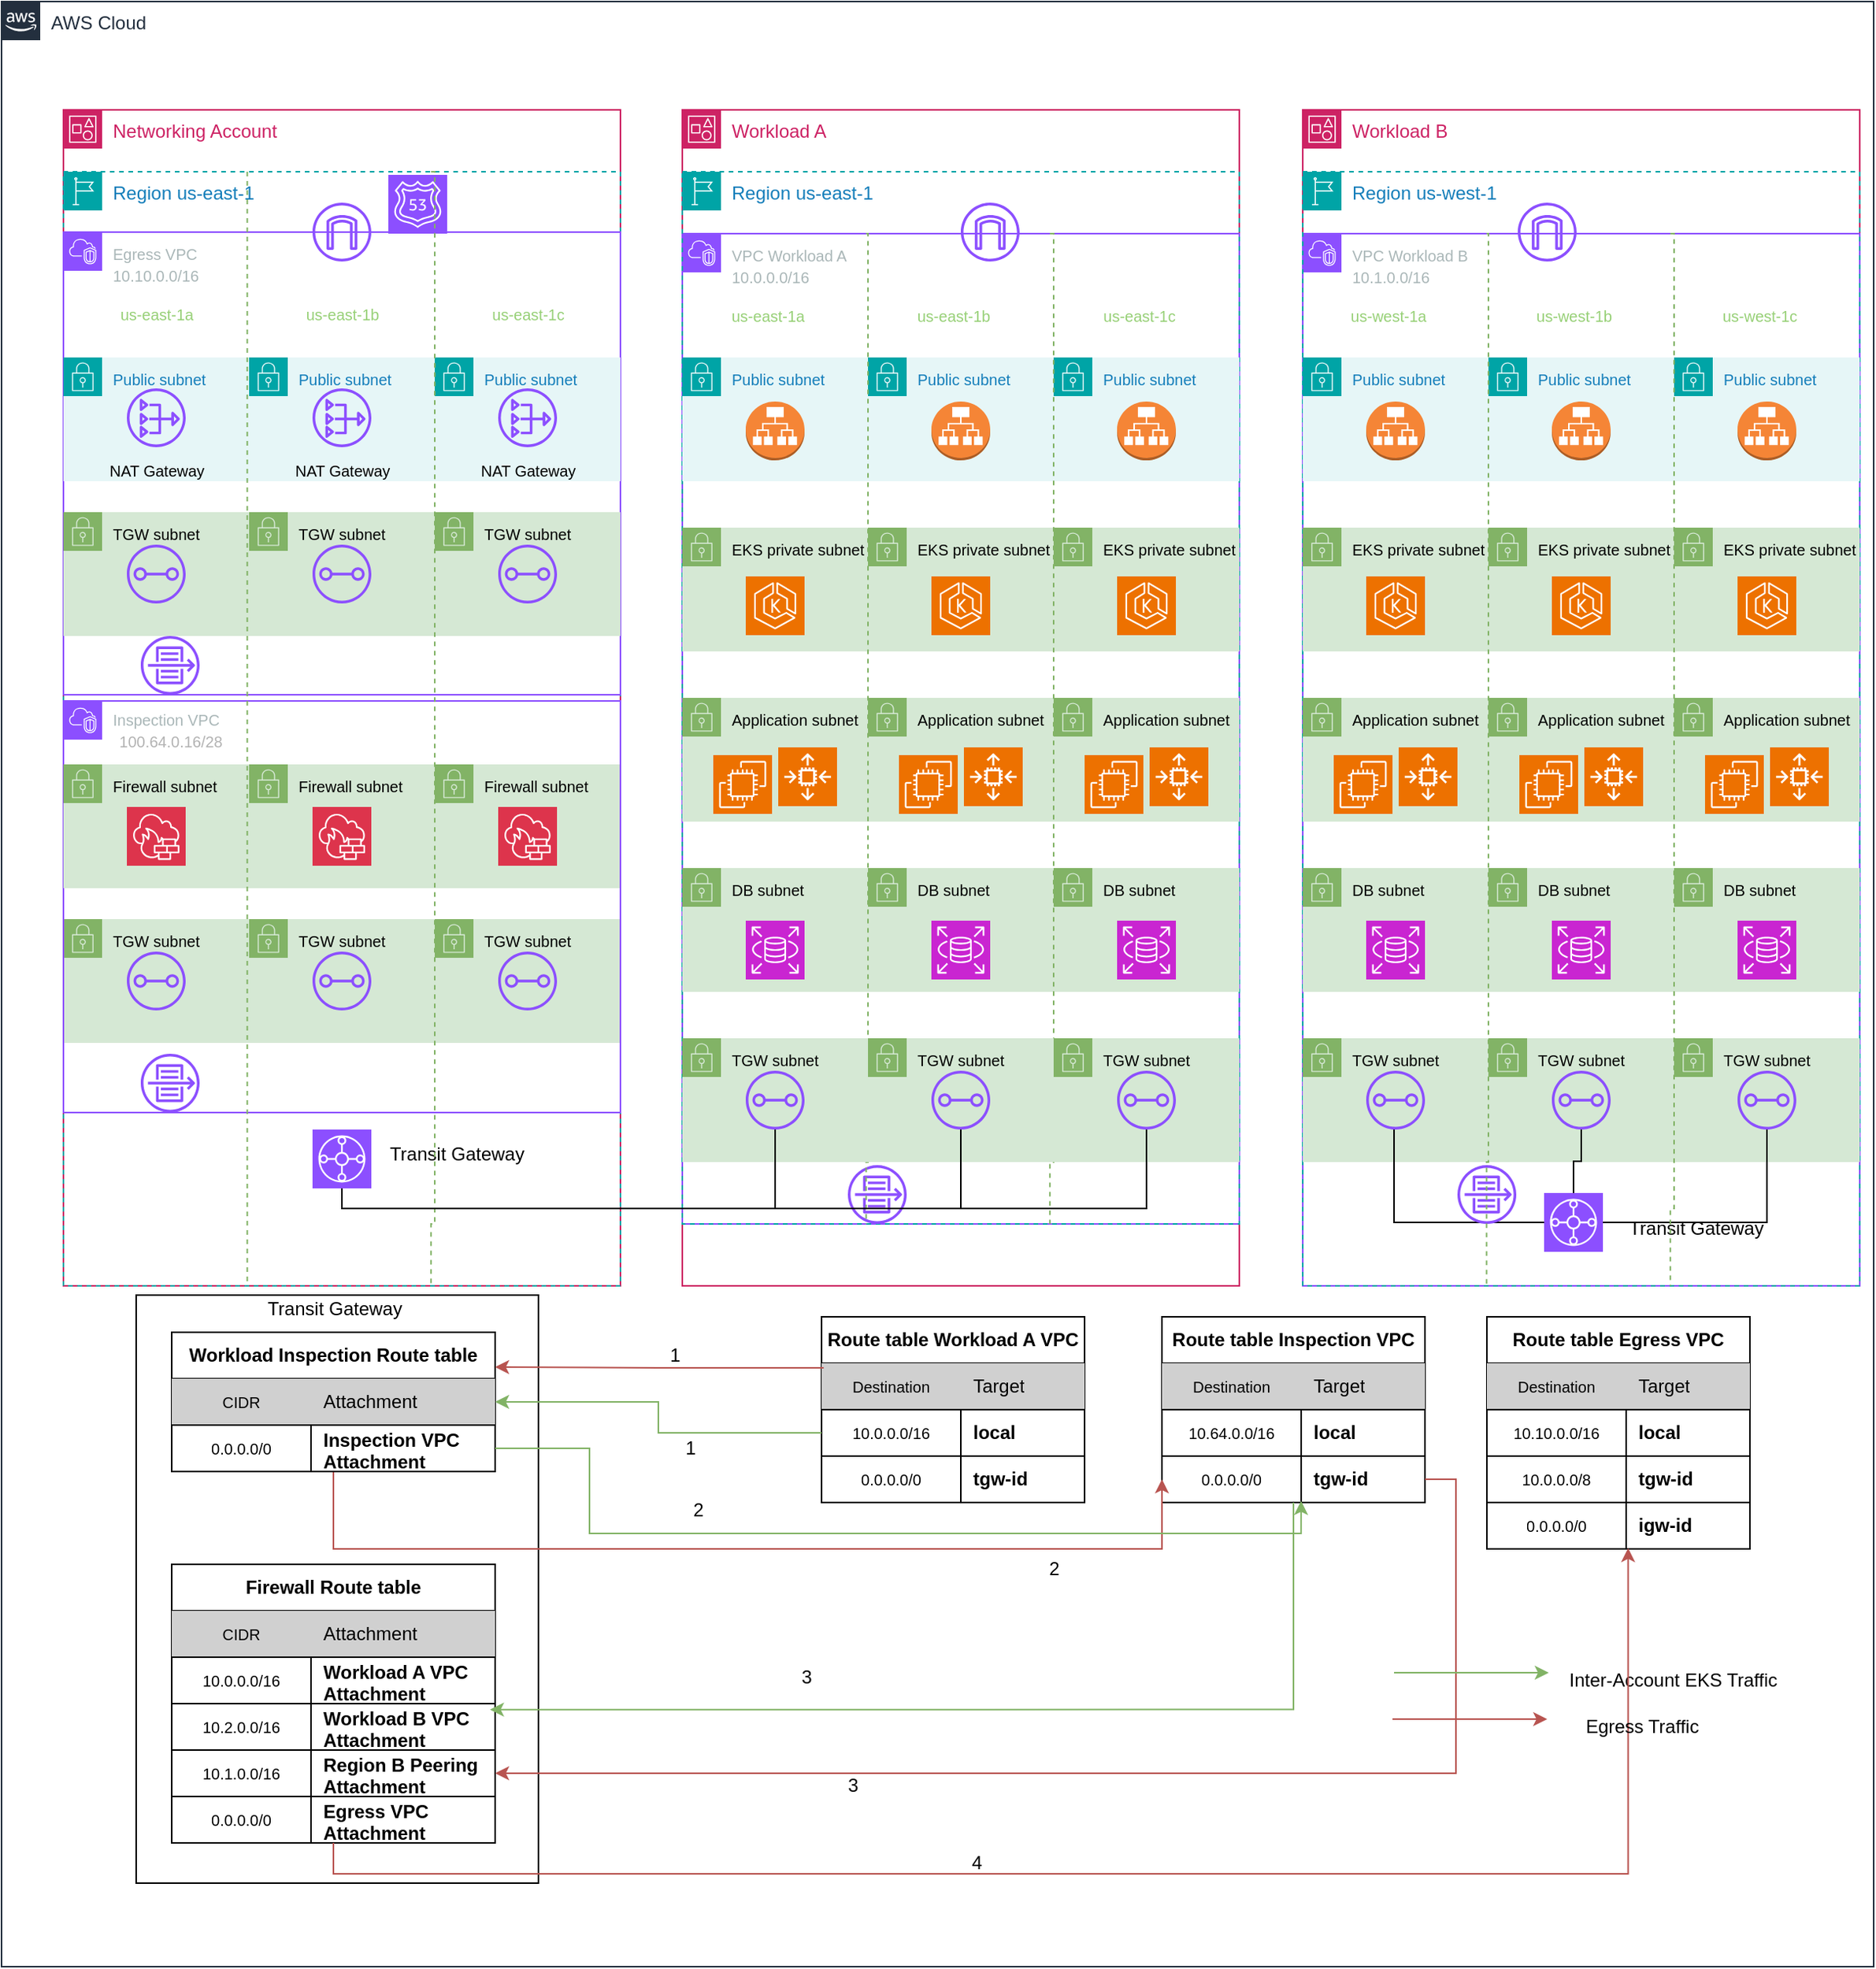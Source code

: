 <mxfile version="27.0.6">
  <diagram name="Сторінка-1" id="bL5A5gJLzimJbonjCveA">
    <mxGraphModel dx="1240" dy="714" grid="1" gridSize="10" guides="1" tooltips="1" connect="1" arrows="1" fold="1" page="1" pageScale="1" pageWidth="827" pageHeight="1169" math="0" shadow="0">
      <root>
        <mxCell id="0" />
        <mxCell id="1" parent="0" />
        <mxCell id="sT_Bb4M639wHA0a9Unop-485" value="" style="rounded=0;whiteSpace=wrap;html=1;fillColor=none;" vertex="1" parent="1">
          <mxGeometry x="127" y="886" width="260" height="380" as="geometry" />
        </mxCell>
        <mxCell id="knwl62JPrgiIIwLCvcpH-1" value="AWS Cloud" style="points=[[0,0],[0.25,0],[0.5,0],[0.75,0],[1,0],[1,0.25],[1,0.5],[1,0.75],[1,1],[0.75,1],[0.5,1],[0.25,1],[0,1],[0,0.75],[0,0.5],[0,0.25]];outlineConnect=0;gradientColor=none;html=1;whiteSpace=wrap;fontSize=12;fontStyle=0;container=1;pointerEvents=0;collapsible=0;recursiveResize=0;shape=mxgraph.aws4.group;grIcon=mxgraph.aws4.group_aws_cloud_alt;strokeColor=#232F3E;fillColor=none;verticalAlign=top;align=left;spacingLeft=30;fontColor=#232F3E;dashed=0;" parent="1" vertex="1">
          <mxGeometry x="40" y="50" width="1210" height="1270" as="geometry" />
        </mxCell>
        <mxCell id="knwl62JPrgiIIwLCvcpH-8" value="Networking Account" style="points=[[0,0],[0.25,0],[0.5,0],[0.75,0],[1,0],[1,0.25],[1,0.5],[1,0.75],[1,1],[0.75,1],[0.5,1],[0.25,1],[0,1],[0,0.75],[0,0.5],[0,0.25]];outlineConnect=0;gradientColor=none;html=1;whiteSpace=wrap;fontSize=12;fontStyle=0;container=1;pointerEvents=0;collapsible=0;recursiveResize=0;shape=mxgraph.aws4.group;grIcon=mxgraph.aws4.group_account;strokeColor=#CD2264;fillColor=none;verticalAlign=top;align=left;spacingLeft=30;fontColor=#CD2264;dashed=0;movable=1;resizable=1;rotatable=1;deletable=1;editable=1;locked=0;connectable=1;" parent="knwl62JPrgiIIwLCvcpH-1" vertex="1">
          <mxGeometry x="40" y="70" width="360" height="760" as="geometry" />
        </mxCell>
        <mxCell id="sT_Bb4M639wHA0a9Unop-83" value="&lt;div&gt;Region us-east-1&lt;/div&gt;" style="points=[[0,0,0,0,0],[0,0.25,0,0,0],[0,0.5,0,0,0],[0,0.75,0,0,0],[0,1,0,0,0],[0.33,0,0,0,0],[0.33,1,0,0,0],[0.5,0,0,0,0],[0.5,1,0,0,0],[0.66,0,0,0,0],[0.66,1,0,0,0],[1,0,0,0,0],[1,0.25,0,0,0],[1,0.5,0,0,0],[1,0.75,0,0,0],[1,1,0,0,0]];outlineConnect=0;gradientColor=none;html=1;whiteSpace=wrap;fontSize=12;fontStyle=0;container=1;pointerEvents=0;collapsible=0;recursiveResize=0;shape=mxgraph.aws4.group;grIcon=mxgraph.aws4.group_region;strokeColor=#00A4A6;fillColor=none;verticalAlign=top;align=left;spacingLeft=30;fontColor=#147EBA;dashed=1;" vertex="1" parent="knwl62JPrgiIIwLCvcpH-8">
          <mxGeometry y="40" width="360" height="720" as="geometry" />
        </mxCell>
        <mxCell id="cIVMkU_o3QyEsthOLurx-37" value="" style="sketch=0;outlineConnect=0;fontColor=#232F3E;gradientColor=none;fillColor=#8C4FFF;strokeColor=none;dashed=0;verticalLabelPosition=bottom;verticalAlign=top;align=center;html=1;fontSize=12;fontStyle=0;aspect=fixed;pointerEvents=1;shape=mxgraph.aws4.internet_gateway;" parent="sT_Bb4M639wHA0a9Unop-83" vertex="1">
          <mxGeometry x="161" y="20" width="38" height="38" as="geometry" />
        </mxCell>
        <mxCell id="cIVMkU_o3QyEsthOLurx-15" value="&lt;div&gt;&lt;font style=&quot;font-size: 10px;&quot;&gt;Egress VPC&lt;/font&gt;&lt;/div&gt;&lt;div&gt;&lt;div&gt;&lt;font style=&quot;font-size: 10px;&quot;&gt;10.10.0.0/16&lt;/font&gt;&lt;/div&gt;&lt;br&gt;&lt;/div&gt;&lt;div&gt;&lt;br&gt;&lt;/div&gt;" style="points=[[0,0,0,0,0],[0,0.25,0,0,0],[0,0.5,0,0,0],[0,0.75,0,0,0],[0,1,0,0,0],[0.33,0,0,0,0],[0.33,0.99,0,0,0],[0.5,0,0,0,0],[0.5,1,0,0,0],[0.66,0,0,0,0],[0.66,0.99,0,0,0],[1,0,0,0,0],[1,0.25,0,0,0],[1,0.5,0,0,0],[1,0.75,0,0,0],[1,1,0,0,0]];outlineConnect=0;gradientColor=none;html=1;whiteSpace=wrap;fontSize=12;fontStyle=0;container=1;pointerEvents=0;collapsible=0;recursiveResize=0;shape=mxgraph.aws4.group;grIcon=mxgraph.aws4.group_vpc2;strokeColor=#8C4FFF;fillColor=none;verticalAlign=top;align=left;spacingLeft=30;fontColor=#AAB7B8;dashed=0;" parent="sT_Bb4M639wHA0a9Unop-83" vertex="1">
          <mxGeometry y="39" width="360" height="299" as="geometry" />
        </mxCell>
        <mxCell id="cIVMkU_o3QyEsthOLurx-4" value="&lt;font style=&quot;font-size: 10px;&quot;&gt;TGW subnet&lt;/font&gt;" style="points=[[0,0],[0.25,0],[0.5,0],[0.75,0],[1,0],[1,0.25],[1,0.5],[1,0.75],[1,1],[0.75,1],[0.5,1],[0.25,1],[0,1],[0,0.75],[0,0.5],[0,0.25]];outlineConnect=0;html=1;whiteSpace=wrap;fontSize=12;fontStyle=0;container=1;pointerEvents=0;collapsible=0;recursiveResize=0;shape=mxgraph.aws4.group;grIcon=mxgraph.aws4.group_security_group;grStroke=0;strokeColor=#82b366;fillColor=#d5e8d4;verticalAlign=top;align=left;spacingLeft=30;dashed=0;" parent="cIVMkU_o3QyEsthOLurx-15" vertex="1">
          <mxGeometry y="444" width="120" height="80" as="geometry" />
        </mxCell>
        <mxCell id="sT_Bb4M639wHA0a9Unop-70" value="" style="sketch=0;outlineConnect=0;fontColor=#232F3E;gradientColor=none;fillColor=#8C4FFF;strokeColor=none;dashed=0;verticalLabelPosition=bottom;verticalAlign=top;align=center;html=1;fontSize=12;fontStyle=0;aspect=fixed;pointerEvents=1;shape=mxgraph.aws4.transit_gateway_attachment;" vertex="1" parent="cIVMkU_o3QyEsthOLurx-4">
          <mxGeometry x="41" y="21" width="38" height="38" as="geometry" />
        </mxCell>
        <mxCell id="cIVMkU_o3QyEsthOLurx-35" value="&lt;font style=&quot;font-size: 10px;&quot;&gt;Public subnet&lt;/font&gt;" style="points=[[0,0],[0.25,0],[0.5,0],[0.75,0],[1,0],[1,0.25],[1,0.5],[1,0.75],[1,1],[0.75,1],[0.5,1],[0.25,1],[0,1],[0,0.75],[0,0.5],[0,0.25]];outlineConnect=0;gradientColor=none;html=1;whiteSpace=wrap;fontSize=12;fontStyle=0;container=1;pointerEvents=0;collapsible=0;recursiveResize=0;shape=mxgraph.aws4.group;grIcon=mxgraph.aws4.group_security_group;grStroke=0;strokeColor=#00A4A6;fillColor=#E6F6F7;verticalAlign=top;align=left;spacingLeft=30;fontColor=#147EBA;dashed=0;" parent="cIVMkU_o3QyEsthOLurx-15" vertex="1">
          <mxGeometry y="81" width="120" height="80" as="geometry" />
        </mxCell>
        <mxCell id="cIVMkU_o3QyEsthOLurx-21" value="" style="sketch=0;outlineConnect=0;fontColor=#232F3E;gradientColor=none;fillColor=#8C4FFF;strokeColor=none;dashed=0;verticalLabelPosition=bottom;verticalAlign=top;align=center;html=1;fontSize=12;fontStyle=0;aspect=fixed;pointerEvents=1;shape=mxgraph.aws4.nat_gateway;" parent="cIVMkU_o3QyEsthOLurx-35" vertex="1">
          <mxGeometry x="41" y="20" width="38" height="38" as="geometry" />
        </mxCell>
        <mxCell id="sT_Bb4M639wHA0a9Unop-331" value="&lt;font style=&quot;font-size: 10px;&quot;&gt;NAT Gateway&lt;/font&gt;" style="text;html=1;align=center;verticalAlign=middle;resizable=0;points=[];autosize=1;strokeColor=none;fillColor=none;" vertex="1" parent="cIVMkU_o3QyEsthOLurx-35">
          <mxGeometry x="15" y="58" width="90" height="30" as="geometry" />
        </mxCell>
        <mxCell id="sT_Bb4M639wHA0a9Unop-12" value="us-east-1b" style="text;html=1;align=center;verticalAlign=middle;resizable=0;points=[];autosize=1;fontSize=10;fontColor=#97D077;" vertex="1" parent="cIVMkU_o3QyEsthOLurx-15">
          <mxGeometry x="145" y="38" width="70" height="30" as="geometry" />
        </mxCell>
        <mxCell id="sT_Bb4M639wHA0a9Unop-13" value="us-east-1c" style="text;html=1;align=center;verticalAlign=middle;resizable=0;points=[];autosize=1;strokeColor=none;fillColor=none;fontSize=10;fontColor=#97D077;" vertex="1" parent="cIVMkU_o3QyEsthOLurx-15">
          <mxGeometry x="265" y="38" width="70" height="30" as="geometry" />
        </mxCell>
        <mxCell id="sT_Bb4M639wHA0a9Unop-11" value="us-east-1a" style="text;html=1;align=center;verticalAlign=middle;resizable=0;points=[];autosize=1;strokeColor=none;fillColor=none;fontColor=#97D077;fontSize=10;" vertex="1" parent="cIVMkU_o3QyEsthOLurx-15">
          <mxGeometry x="25" y="38" width="70" height="30" as="geometry" />
        </mxCell>
        <mxCell id="sT_Bb4M639wHA0a9Unop-46" value="&lt;font style=&quot;font-size: 10px;&quot;&gt;Public subnet&lt;/font&gt;" style="points=[[0,0],[0.25,0],[0.5,0],[0.75,0],[1,0],[1,0.25],[1,0.5],[1,0.75],[1,1],[0.75,1],[0.5,1],[0.25,1],[0,1],[0,0.75],[0,0.5],[0,0.25]];outlineConnect=0;gradientColor=none;html=1;whiteSpace=wrap;fontSize=12;fontStyle=0;container=1;pointerEvents=0;collapsible=0;recursiveResize=0;shape=mxgraph.aws4.group;grIcon=mxgraph.aws4.group_security_group;grStroke=0;strokeColor=#00A4A6;fillColor=#E6F6F7;verticalAlign=top;align=left;spacingLeft=30;fontColor=#147EBA;dashed=0;" vertex="1" parent="cIVMkU_o3QyEsthOLurx-15">
          <mxGeometry x="120" y="81" width="120" height="80" as="geometry" />
        </mxCell>
        <mxCell id="sT_Bb4M639wHA0a9Unop-47" value="" style="sketch=0;outlineConnect=0;fontColor=#232F3E;gradientColor=none;fillColor=#8C4FFF;strokeColor=none;dashed=0;verticalLabelPosition=bottom;verticalAlign=top;align=center;html=1;fontSize=12;fontStyle=0;aspect=fixed;pointerEvents=1;shape=mxgraph.aws4.nat_gateway;" vertex="1" parent="sT_Bb4M639wHA0a9Unop-46">
          <mxGeometry x="41" y="20" width="38" height="38" as="geometry" />
        </mxCell>
        <mxCell id="sT_Bb4M639wHA0a9Unop-332" value="&lt;font style=&quot;font-size: 10px;&quot;&gt;NAT Gateway&lt;/font&gt;" style="text;html=1;align=center;verticalAlign=middle;resizable=0;points=[];autosize=1;strokeColor=none;fillColor=none;" vertex="1" parent="sT_Bb4M639wHA0a9Unop-46">
          <mxGeometry x="15" y="58" width="90" height="30" as="geometry" />
        </mxCell>
        <mxCell id="sT_Bb4M639wHA0a9Unop-50" value="&lt;font style=&quot;font-size: 10px;&quot;&gt;Public subnet&lt;/font&gt;" style="points=[[0,0],[0.25,0],[0.5,0],[0.75,0],[1,0],[1,0.25],[1,0.5],[1,0.75],[1,1],[0.75,1],[0.5,1],[0.25,1],[0,1],[0,0.75],[0,0.5],[0,0.25]];outlineConnect=0;gradientColor=none;html=1;whiteSpace=wrap;fontSize=12;fontStyle=0;container=1;pointerEvents=0;collapsible=0;recursiveResize=0;shape=mxgraph.aws4.group;grIcon=mxgraph.aws4.group_security_group;grStroke=0;strokeColor=#00A4A6;fillColor=#E6F6F7;verticalAlign=top;align=left;spacingLeft=30;fontColor=#147EBA;dashed=0;" vertex="1" parent="cIVMkU_o3QyEsthOLurx-15">
          <mxGeometry x="240" y="81" width="120" height="80" as="geometry" />
        </mxCell>
        <mxCell id="sT_Bb4M639wHA0a9Unop-51" value="" style="sketch=0;outlineConnect=0;fontColor=#232F3E;gradientColor=none;fillColor=#8C4FFF;strokeColor=none;dashed=0;verticalLabelPosition=bottom;verticalAlign=top;align=center;html=1;fontSize=12;fontStyle=0;aspect=fixed;pointerEvents=1;shape=mxgraph.aws4.nat_gateway;" vertex="1" parent="sT_Bb4M639wHA0a9Unop-50">
          <mxGeometry x="41" y="20" width="38" height="38" as="geometry" />
        </mxCell>
        <mxCell id="sT_Bb4M639wHA0a9Unop-333" value="&lt;font style=&quot;font-size: 10px;&quot;&gt;NAT Gateway&lt;/font&gt;" style="text;html=1;align=center;verticalAlign=middle;resizable=0;points=[];autosize=1;strokeColor=none;fillColor=none;" vertex="1" parent="sT_Bb4M639wHA0a9Unop-50">
          <mxGeometry x="15" y="58" width="90" height="30" as="geometry" />
        </mxCell>
        <mxCell id="sT_Bb4M639wHA0a9Unop-57" value="&lt;font style=&quot;font-size: 10px;&quot;&gt;Firewall subnet&lt;/font&gt;" style="points=[[0,0],[0.25,0],[0.5,0],[0.75,0],[1,0],[1,0.25],[1,0.5],[1,0.75],[1,1],[0.75,1],[0.5,1],[0.25,1],[0,1],[0,0.75],[0,0.5],[0,0.25]];outlineConnect=0;html=1;whiteSpace=wrap;fontSize=12;fontStyle=0;container=1;pointerEvents=0;collapsible=0;recursiveResize=0;shape=mxgraph.aws4.group;grIcon=mxgraph.aws4.group_security_group;grStroke=0;strokeColor=#82b366;fillColor=#d5e8d4;verticalAlign=top;align=left;spacingLeft=30;dashed=0;" vertex="1" parent="cIVMkU_o3QyEsthOLurx-15">
          <mxGeometry x="120" y="344" width="120" height="80" as="geometry" />
        </mxCell>
        <mxCell id="sT_Bb4M639wHA0a9Unop-58" value="" style="sketch=0;points=[[0,0,0],[0.25,0,0],[0.5,0,0],[0.75,0,0],[1,0,0],[0,1,0],[0.25,1,0],[0.5,1,0],[0.75,1,0],[1,1,0],[0,0.25,0],[0,0.5,0],[0,0.75,0],[1,0.25,0],[1,0.5,0],[1,0.75,0]];outlineConnect=0;fontColor=#232F3E;fillColor=#DD344C;strokeColor=#ffffff;dashed=0;verticalLabelPosition=bottom;verticalAlign=top;align=center;html=1;fontSize=12;fontStyle=0;aspect=fixed;shape=mxgraph.aws4.resourceIcon;resIcon=mxgraph.aws4.network_firewall;" vertex="1" parent="sT_Bb4M639wHA0a9Unop-57">
          <mxGeometry x="41" y="27.5" width="38" height="38" as="geometry" />
        </mxCell>
        <mxCell id="sT_Bb4M639wHA0a9Unop-59" value="&lt;font style=&quot;font-size: 10px;&quot;&gt;Firewall subnet&lt;/font&gt;" style="points=[[0,0],[0.25,0],[0.5,0],[0.75,0],[1,0],[1,0.25],[1,0.5],[1,0.75],[1,1],[0.75,1],[0.5,1],[0.25,1],[0,1],[0,0.75],[0,0.5],[0,0.25]];outlineConnect=0;html=1;whiteSpace=wrap;fontSize=12;fontStyle=0;container=1;pointerEvents=0;collapsible=0;recursiveResize=0;shape=mxgraph.aws4.group;grIcon=mxgraph.aws4.group_security_group;grStroke=0;strokeColor=#82b366;fillColor=#d5e8d4;verticalAlign=top;align=left;spacingLeft=30;dashed=0;" vertex="1" parent="cIVMkU_o3QyEsthOLurx-15">
          <mxGeometry x="240" y="344" width="120" height="80" as="geometry" />
        </mxCell>
        <mxCell id="sT_Bb4M639wHA0a9Unop-60" value="" style="sketch=0;points=[[0,0,0],[0.25,0,0],[0.5,0,0],[0.75,0,0],[1,0,0],[0,1,0],[0.25,1,0],[0.5,1,0],[0.75,1,0],[1,1,0],[0,0.25,0],[0,0.5,0],[0,0.75,0],[1,0.25,0],[1,0.5,0],[1,0.75,0]];outlineConnect=0;fontColor=#232F3E;fillColor=#DD344C;strokeColor=#ffffff;dashed=0;verticalLabelPosition=bottom;verticalAlign=top;align=center;html=1;fontSize=12;fontStyle=0;aspect=fixed;shape=mxgraph.aws4.resourceIcon;resIcon=mxgraph.aws4.network_firewall;" vertex="1" parent="sT_Bb4M639wHA0a9Unop-59">
          <mxGeometry x="41" y="27.5" width="38" height="38" as="geometry" />
        </mxCell>
        <mxCell id="sT_Bb4M639wHA0a9Unop-71" value="&lt;font style=&quot;font-size: 10px;&quot;&gt;TGW subnet&lt;/font&gt;" style="points=[[0,0],[0.25,0],[0.5,0],[0.75,0],[1,0],[1,0.25],[1,0.5],[1,0.75],[1,1],[0.75,1],[0.5,1],[0.25,1],[0,1],[0,0.75],[0,0.5],[0,0.25]];outlineConnect=0;html=1;whiteSpace=wrap;fontSize=12;fontStyle=0;container=1;pointerEvents=0;collapsible=0;recursiveResize=0;shape=mxgraph.aws4.group;grIcon=mxgraph.aws4.group_security_group;grStroke=0;strokeColor=#82b366;fillColor=#d5e8d4;verticalAlign=top;align=left;spacingLeft=30;dashed=0;" vertex="1" parent="cIVMkU_o3QyEsthOLurx-15">
          <mxGeometry x="120" y="444" width="120" height="80" as="geometry" />
        </mxCell>
        <mxCell id="sT_Bb4M639wHA0a9Unop-72" value="" style="sketch=0;outlineConnect=0;fontColor=#232F3E;gradientColor=none;fillColor=#8C4FFF;strokeColor=none;dashed=0;verticalLabelPosition=bottom;verticalAlign=top;align=center;html=1;fontSize=12;fontStyle=0;aspect=fixed;pointerEvents=1;shape=mxgraph.aws4.transit_gateway_attachment;" vertex="1" parent="sT_Bb4M639wHA0a9Unop-71">
          <mxGeometry x="41" y="21" width="38" height="38" as="geometry" />
        </mxCell>
        <mxCell id="sT_Bb4M639wHA0a9Unop-73" value="&lt;font style=&quot;font-size: 10px;&quot;&gt;TGW subnet&lt;/font&gt;" style="points=[[0,0],[0.25,0],[0.5,0],[0.75,0],[1,0],[1,0.25],[1,0.5],[1,0.75],[1,1],[0.75,1],[0.5,1],[0.25,1],[0,1],[0,0.75],[0,0.5],[0,0.25]];outlineConnect=0;html=1;whiteSpace=wrap;fontSize=12;fontStyle=0;container=1;pointerEvents=0;collapsible=0;recursiveResize=0;shape=mxgraph.aws4.group;grIcon=mxgraph.aws4.group_security_group;grStroke=0;strokeColor=#82b366;fillColor=#d5e8d4;verticalAlign=top;align=left;spacingLeft=30;dashed=0;" vertex="1" parent="cIVMkU_o3QyEsthOLurx-15">
          <mxGeometry x="240" y="444" width="120" height="80" as="geometry" />
        </mxCell>
        <mxCell id="sT_Bb4M639wHA0a9Unop-74" value="" style="sketch=0;outlineConnect=0;fontColor=#232F3E;gradientColor=none;fillColor=#8C4FFF;strokeColor=none;dashed=0;verticalLabelPosition=bottom;verticalAlign=top;align=center;html=1;fontSize=12;fontStyle=0;aspect=fixed;pointerEvents=1;shape=mxgraph.aws4.transit_gateway_attachment;" vertex="1" parent="sT_Bb4M639wHA0a9Unop-73">
          <mxGeometry x="41" y="21" width="38" height="38" as="geometry" />
        </mxCell>
        <mxCell id="cIVMkU_o3QyEsthOLurx-18" value="" style="sketch=0;points=[[0,0,0],[0.25,0,0],[0.5,0,0],[0.75,0,0],[1,0,0],[0,1,0],[0.25,1,0],[0.5,1,0],[0.75,1,0],[1,1,0],[0,0.25,0],[0,0.5,0],[0,0.75,0],[1,0.25,0],[1,0.5,0],[1,0.75,0]];outlineConnect=0;fontColor=#232F3E;fillColor=#8C4FFF;strokeColor=#ffffff;dashed=0;verticalLabelPosition=bottom;verticalAlign=top;align=center;html=1;fontSize=12;fontStyle=0;aspect=fixed;shape=mxgraph.aws4.resourceIcon;resIcon=mxgraph.aws4.transit_gateway;" parent="cIVMkU_o3QyEsthOLurx-15" vertex="1">
          <mxGeometry x="161" y="580" width="38" height="38" as="geometry" />
        </mxCell>
        <mxCell id="sT_Bb4M639wHA0a9Unop-335" value="&lt;font style=&quot;font-size: 10px;&quot;&gt;TGW subnet&lt;/font&gt;" style="points=[[0,0],[0.25,0],[0.5,0],[0.75,0],[1,0],[1,0.25],[1,0.5],[1,0.75],[1,1],[0.75,1],[0.5,1],[0.25,1],[0,1],[0,0.75],[0,0.5],[0,0.25]];outlineConnect=0;html=1;whiteSpace=wrap;fontSize=12;fontStyle=0;container=1;pointerEvents=0;collapsible=0;recursiveResize=0;shape=mxgraph.aws4.group;grIcon=mxgraph.aws4.group_security_group;grStroke=0;strokeColor=#82b366;fillColor=#d5e8d4;verticalAlign=top;align=left;spacingLeft=30;dashed=0;" vertex="1" parent="cIVMkU_o3QyEsthOLurx-15">
          <mxGeometry y="181" width="120" height="80" as="geometry" />
        </mxCell>
        <mxCell id="sT_Bb4M639wHA0a9Unop-336" value="" style="sketch=0;outlineConnect=0;fontColor=#232F3E;gradientColor=none;fillColor=#8C4FFF;strokeColor=none;dashed=0;verticalLabelPosition=bottom;verticalAlign=top;align=center;html=1;fontSize=12;fontStyle=0;aspect=fixed;pointerEvents=1;shape=mxgraph.aws4.transit_gateway_attachment;" vertex="1" parent="sT_Bb4M639wHA0a9Unop-335">
          <mxGeometry x="41" y="21" width="38" height="38" as="geometry" />
        </mxCell>
        <mxCell id="sT_Bb4M639wHA0a9Unop-337" value="&lt;font style=&quot;font-size: 10px;&quot;&gt;TGW subnet&lt;/font&gt;" style="points=[[0,0],[0.25,0],[0.5,0],[0.75,0],[1,0],[1,0.25],[1,0.5],[1,0.75],[1,1],[0.75,1],[0.5,1],[0.25,1],[0,1],[0,0.75],[0,0.5],[0,0.25]];outlineConnect=0;html=1;whiteSpace=wrap;fontSize=12;fontStyle=0;container=1;pointerEvents=0;collapsible=0;recursiveResize=0;shape=mxgraph.aws4.group;grIcon=mxgraph.aws4.group_security_group;grStroke=0;strokeColor=#82b366;fillColor=#d5e8d4;verticalAlign=top;align=left;spacingLeft=30;dashed=0;" vertex="1" parent="cIVMkU_o3QyEsthOLurx-15">
          <mxGeometry x="120" y="181" width="120" height="80" as="geometry" />
        </mxCell>
        <mxCell id="sT_Bb4M639wHA0a9Unop-338" value="" style="sketch=0;outlineConnect=0;fontColor=#232F3E;gradientColor=none;fillColor=#8C4FFF;strokeColor=none;dashed=0;verticalLabelPosition=bottom;verticalAlign=top;align=center;html=1;fontSize=12;fontStyle=0;aspect=fixed;pointerEvents=1;shape=mxgraph.aws4.transit_gateway_attachment;" vertex="1" parent="sT_Bb4M639wHA0a9Unop-337">
          <mxGeometry x="41" y="21" width="38" height="38" as="geometry" />
        </mxCell>
        <mxCell id="sT_Bb4M639wHA0a9Unop-339" value="&lt;font style=&quot;font-size: 10px;&quot;&gt;TGW subnet&lt;/font&gt;" style="points=[[0,0],[0.25,0],[0.5,0],[0.75,0],[1,0],[1,0.25],[1,0.5],[1,0.75],[1,1],[0.75,1],[0.5,1],[0.25,1],[0,1],[0,0.75],[0,0.5],[0,0.25]];outlineConnect=0;html=1;whiteSpace=wrap;fontSize=12;fontStyle=0;container=1;pointerEvents=0;collapsible=0;recursiveResize=0;shape=mxgraph.aws4.group;grIcon=mxgraph.aws4.group_security_group;grStroke=0;strokeColor=#82b366;fillColor=#d5e8d4;verticalAlign=top;align=left;spacingLeft=30;dashed=0;" vertex="1" parent="cIVMkU_o3QyEsthOLurx-15">
          <mxGeometry x="240" y="181" width="120" height="80" as="geometry" />
        </mxCell>
        <mxCell id="sT_Bb4M639wHA0a9Unop-340" value="" style="sketch=0;outlineConnect=0;fontColor=#232F3E;gradientColor=none;fillColor=#8C4FFF;strokeColor=none;dashed=0;verticalLabelPosition=bottom;verticalAlign=top;align=center;html=1;fontSize=12;fontStyle=0;aspect=fixed;pointerEvents=1;shape=mxgraph.aws4.transit_gateway_attachment;" vertex="1" parent="sT_Bb4M639wHA0a9Unop-339">
          <mxGeometry x="41" y="21" width="38" height="38" as="geometry" />
        </mxCell>
        <mxCell id="sT_Bb4M639wHA0a9Unop-343" value="" style="sketch=0;outlineConnect=0;fontColor=#232F3E;gradientColor=none;fillColor=#8C4FFF;strokeColor=none;dashed=0;verticalLabelPosition=bottom;verticalAlign=top;align=center;html=1;fontSize=12;fontStyle=0;aspect=fixed;pointerEvents=1;shape=mxgraph.aws4.flow_logs;" vertex="1" parent="cIVMkU_o3QyEsthOLurx-15">
          <mxGeometry x="50" y="261" width="38" height="38" as="geometry" />
        </mxCell>
        <mxCell id="sT_Bb4M639wHA0a9Unop-293" value="" style="sketch=0;points=[[0,0,0],[0.25,0,0],[0.5,0,0],[0.75,0,0],[1,0,0],[0,1,0],[0.25,1,0],[0.5,1,0],[0.75,1,0],[1,1,0],[0,0.25,0],[0,0.5,0],[0,0.75,0],[1,0.25,0],[1,0.5,0],[1,0.75,0]];outlineConnect=0;fontColor=#232F3E;fillColor=#8C4FFF;strokeColor=#ffffff;dashed=0;verticalLabelPosition=bottom;verticalAlign=top;align=center;html=1;fontSize=12;fontStyle=0;aspect=fixed;shape=mxgraph.aws4.resourceIcon;resIcon=mxgraph.aws4.route_53;" vertex="1" parent="sT_Bb4M639wHA0a9Unop-83">
          <mxGeometry x="210" y="2" width="38" height="38" as="geometry" />
        </mxCell>
        <mxCell id="sT_Bb4M639wHA0a9Unop-330" value="Inspection VPC" style="points=[[0,0],[0.25,0],[0.5,0],[0.75,0],[1,0],[1,0.25],[1,0.5],[1,0.75],[1,1],[0.75,1],[0.5,1],[0.25,1],[0,1],[0,0.75],[0,0.5],[0,0.25]];outlineConnect=0;gradientColor=none;html=1;whiteSpace=wrap;fontSize=10;fontStyle=0;container=1;pointerEvents=0;collapsible=0;recursiveResize=0;shape=mxgraph.aws4.group;grIcon=mxgraph.aws4.group_vpc2;strokeColor=#8C4FFF;fillColor=none;verticalAlign=top;align=left;spacingLeft=30;fontColor=#AAB7B8;dashed=0;" vertex="1" parent="sT_Bb4M639wHA0a9Unop-83">
          <mxGeometry y="342" width="360" height="266" as="geometry" />
        </mxCell>
        <mxCell id="cIVMkU_o3QyEsthOLurx-12" value="&lt;font style=&quot;font-size: 10px;&quot;&gt;Firewall subnet&lt;/font&gt;" style="points=[[0,0],[0.25,0],[0.5,0],[0.75,0],[1,0],[1,0.25],[1,0.5],[1,0.75],[1,1],[0.75,1],[0.5,1],[0.25,1],[0,1],[0,0.75],[0,0.5],[0,0.25]];outlineConnect=0;html=1;whiteSpace=wrap;fontSize=12;fontStyle=0;container=1;pointerEvents=0;collapsible=0;recursiveResize=0;shape=mxgraph.aws4.group;grIcon=mxgraph.aws4.group_security_group;grStroke=0;strokeColor=#82b366;fillColor=#d5e8d4;verticalAlign=top;align=left;spacingLeft=30;dashed=0;" parent="sT_Bb4M639wHA0a9Unop-330" vertex="1">
          <mxGeometry y="41" width="120" height="80" as="geometry" />
        </mxCell>
        <mxCell id="sT_Bb4M639wHA0a9Unop-56" value="" style="sketch=0;points=[[0,0,0],[0.25,0,0],[0.5,0,0],[0.75,0,0],[1,0,0],[0,1,0],[0.25,1,0],[0.5,1,0],[0.75,1,0],[1,1,0],[0,0.25,0],[0,0.5,0],[0,0.75,0],[1,0.25,0],[1,0.5,0],[1,0.75,0]];outlineConnect=0;fontColor=#232F3E;fillColor=#DD344C;strokeColor=#ffffff;dashed=0;verticalLabelPosition=bottom;verticalAlign=top;align=center;html=1;fontSize=12;fontStyle=0;aspect=fixed;shape=mxgraph.aws4.resourceIcon;resIcon=mxgraph.aws4.network_firewall;" vertex="1" parent="cIVMkU_o3QyEsthOLurx-12">
          <mxGeometry x="41" y="27.5" width="38" height="38" as="geometry" />
        </mxCell>
        <mxCell id="sT_Bb4M639wHA0a9Unop-249" value="" style="sketch=0;outlineConnect=0;fontColor=#232F3E;gradientColor=none;fillColor=#8C4FFF;strokeColor=none;dashed=0;verticalLabelPosition=bottom;verticalAlign=top;align=center;html=1;fontSize=12;fontStyle=0;aspect=fixed;pointerEvents=1;shape=mxgraph.aws4.flow_logs;" vertex="1" parent="sT_Bb4M639wHA0a9Unop-330">
          <mxGeometry x="50" y="228" width="38" height="38" as="geometry" />
        </mxCell>
        <mxCell id="sT_Bb4M639wHA0a9Unop-433" value="100.64.0.16/28" style="text;html=1;align=center;verticalAlign=middle;resizable=0;points=[];autosize=1;strokeColor=none;fillColor=none;fontSize=10;fontColor=#B3B3B3;" vertex="1" parent="sT_Bb4M639wHA0a9Unop-330">
          <mxGeometry x="24" y="11" width="90" height="30" as="geometry" />
        </mxCell>
        <mxCell id="sT_Bb4M639wHA0a9Unop-341" value="Transit Gateway" style="text;html=1;align=center;verticalAlign=middle;resizable=0;points=[];autosize=1;strokeColor=none;fillColor=none;" vertex="1" parent="sT_Bb4M639wHA0a9Unop-83">
          <mxGeometry x="199" y="620" width="110" height="30" as="geometry" />
        </mxCell>
        <mxCell id="sT_Bb4M639wHA0a9Unop-81" style="edgeStyle=orthogonalEdgeStyle;rounded=0;orthogonalLoop=1;jettySize=auto;html=1;endArrow=none;startFill=0;strokeColor=#82b366;fillColor=#d5e8d4;dashed=1;exitX=0.66;exitY=0;exitDx=0;exitDy=0;exitPerimeter=0;entryX=0.66;entryY=1;entryDx=0;entryDy=0;entryPerimeter=0;" edge="1" parent="knwl62JPrgiIIwLCvcpH-8" source="sT_Bb4M639wHA0a9Unop-83" target="sT_Bb4M639wHA0a9Unop-83">
          <mxGeometry relative="1" as="geometry">
            <mxPoint x="237.6" y="209" as="sourcePoint" />
            <mxPoint x="230" y="740" as="targetPoint" />
            <Array as="points">
              <mxPoint x="240" y="40" />
              <mxPoint x="240" y="720" />
            </Array>
          </mxGeometry>
        </mxCell>
        <mxCell id="sT_Bb4M639wHA0a9Unop-7" style="edgeStyle=orthogonalEdgeStyle;rounded=0;orthogonalLoop=1;jettySize=auto;html=1;entryX=0.33;entryY=1;entryDx=0;entryDy=0;endArrow=none;startFill=0;strokeColor=#82b366;fillColor=#d5e8d4;dashed=1;entryPerimeter=0;exitX=0.33;exitY=0;exitDx=0;exitDy=0;exitPerimeter=0;" edge="1" parent="knwl62JPrgiIIwLCvcpH-8" source="sT_Bb4M639wHA0a9Unop-83" target="sT_Bb4M639wHA0a9Unop-83">
          <mxGeometry relative="1" as="geometry">
            <mxPoint x="80" y="40" as="sourcePoint" />
            <mxPoint x="80" y="710" as="targetPoint" />
            <Array as="points">
              <mxPoint x="119" y="340" />
              <mxPoint x="119" y="340" />
            </Array>
          </mxGeometry>
        </mxCell>
        <mxCell id="knwl62JPrgiIIwLCvcpH-11" value="Workload A" style="points=[[0,0],[0.25,0],[0.5,0],[0.75,0],[1,0],[1,0.25],[1,0.5],[1,0.75],[1,1],[0.75,1],[0.5,1],[0.25,1],[0,1],[0,0.75],[0,0.5],[0,0.25]];outlineConnect=0;gradientColor=none;html=1;whiteSpace=wrap;fontSize=12;fontStyle=0;container=1;pointerEvents=0;collapsible=0;recursiveResize=0;shape=mxgraph.aws4.group;grIcon=mxgraph.aws4.group_account;strokeColor=#CD2264;fillColor=none;verticalAlign=top;align=left;spacingLeft=30;fontColor=#CD2264;dashed=0;" parent="knwl62JPrgiIIwLCvcpH-1" vertex="1">
          <mxGeometry x="440" y="70" width="360" height="760" as="geometry" />
        </mxCell>
        <mxCell id="cIVMkU_o3QyEsthOLurx-7" value="&lt;div&gt;&lt;font style=&quot;font-size: 10px;&quot;&gt;VPC Workload A&lt;/font&gt;&lt;/div&gt;&lt;div&gt;&lt;font style=&quot;font-size: 10px;&quot;&gt;10.0.0.0/16&lt;/font&gt;&lt;/div&gt;" style="points=[[0,0,0,0,0],[0,0.25,0,0,0],[0,0.5,0,0,0],[0,0.75,0,0,0],[0,1,0,0,0],[0.33,0,0,0,0],[0.33,1,0,0,0],[0.5,0,0,0,0],[0.5,1,0,0,0],[0.66,0,0,0,0],[0.66,1,0,0,0],[1,0,0,0,0],[1,0.25,0,0,0],[1,0.5,0,0,0],[1,0.75,0,0,0],[1,1,0,0,0]];outlineConnect=0;gradientColor=none;html=1;whiteSpace=wrap;fontSize=12;fontStyle=0;container=1;pointerEvents=0;collapsible=0;recursiveResize=0;shape=mxgraph.aws4.group;grIcon=mxgraph.aws4.group_vpc2;strokeColor=#8C4FFF;fillColor=none;verticalAlign=top;align=left;spacingLeft=30;fontColor=#AAB7B8;dashed=0;" parent="knwl62JPrgiIIwLCvcpH-11" vertex="1">
          <mxGeometry y="80" width="360" height="640" as="geometry" />
        </mxCell>
        <mxCell id="sT_Bb4M639wHA0a9Unop-86" value="&lt;div&gt;Region us-east-1&lt;/div&gt;" style="points=[[0,0,0,0,0],[0,0.25,0,0,0],[0,0.5,0,0,0],[0,0.75,0,0,0],[0,1,0,0,0],[0.25,0,0,0,0],[0.33,1,0,0,0],[0.5,0,0,0,0],[0.5,1,0,0,0],[0.75,0,0,0,0],[0.75,1,0,0,0],[1,0,0,0,0],[1,0.25,0,0,0],[1,0.5,0,0,0],[1,0.75,0,0,0],[1,1,0,0,0]];outlineConnect=0;gradientColor=none;html=1;whiteSpace=wrap;fontSize=12;fontStyle=0;container=1;pointerEvents=0;collapsible=0;recursiveResize=0;shape=mxgraph.aws4.group;grIcon=mxgraph.aws4.group_region;strokeColor=#00A4A6;fillColor=none;verticalAlign=top;align=left;spacingLeft=30;fontColor=#147EBA;dashed=1;" vertex="1" parent="cIVMkU_o3QyEsthOLurx-7">
          <mxGeometry y="-40" width="360" height="680" as="geometry" />
        </mxCell>
        <mxCell id="cIVMkU_o3QyEsthOLurx-1" value="&lt;font style=&quot;font-size: 10px;&quot;&gt;Public subnet&lt;/font&gt;" style="points=[[0,0],[0.25,0],[0.5,0],[0.75,0],[1,0],[1,0.25],[1,0.5],[1,0.75],[1,1],[0.75,1],[0.5,1],[0.25,1],[0,1],[0,0.75],[0,0.5],[0,0.25]];outlineConnect=0;gradientColor=none;html=1;whiteSpace=wrap;fontSize=12;fontStyle=0;container=1;pointerEvents=0;collapsible=0;recursiveResize=0;shape=mxgraph.aws4.group;grIcon=mxgraph.aws4.group_security_group;grStroke=0;strokeColor=#00A4A6;fillColor=#E6F6F7;verticalAlign=top;align=left;spacingLeft=30;fontColor=#147EBA;dashed=0;" parent="sT_Bb4M639wHA0a9Unop-86" vertex="1">
          <mxGeometry y="120" width="120" height="80" as="geometry" />
        </mxCell>
        <mxCell id="cIVMkU_o3QyEsthOLurx-8" value="" style="outlineConnect=0;dashed=0;verticalLabelPosition=bottom;verticalAlign=top;align=center;html=1;shape=mxgraph.aws3.application_load_balancer;fillColor=#F58536;gradientColor=none;" parent="cIVMkU_o3QyEsthOLurx-1" vertex="1">
          <mxGeometry x="41" y="28.5" width="38" height="38" as="geometry" />
        </mxCell>
        <mxCell id="sT_Bb4M639wHA0a9Unop-92" value="us-east-1b" style="text;html=1;align=center;verticalAlign=middle;resizable=0;points=[];autosize=1;fontSize=10;fontColor=#97D077;" vertex="1" parent="sT_Bb4M639wHA0a9Unop-86">
          <mxGeometry x="140" y="78" width="70" height="30" as="geometry" />
        </mxCell>
        <mxCell id="sT_Bb4M639wHA0a9Unop-93" value="us-east-1c" style="text;html=1;align=center;verticalAlign=middle;resizable=0;points=[];autosize=1;strokeColor=none;fillColor=none;fontSize=10;fontColor=#97D077;" vertex="1" parent="sT_Bb4M639wHA0a9Unop-86">
          <mxGeometry x="260" y="78" width="70" height="30" as="geometry" />
        </mxCell>
        <mxCell id="sT_Bb4M639wHA0a9Unop-94" value="us-east-1a" style="text;html=1;align=center;verticalAlign=middle;resizable=0;points=[];autosize=1;strokeColor=none;fillColor=none;fontColor=#97D077;fontSize=10;" vertex="1" parent="sT_Bb4M639wHA0a9Unop-86">
          <mxGeometry x="20" y="78" width="70" height="30" as="geometry" />
        </mxCell>
        <mxCell id="cIVMkU_o3QyEsthOLurx-5" value="&lt;font style=&quot;font-size: 10px;&quot;&gt;DB subnet&lt;/font&gt;" style="points=[[0,0],[0.25,0],[0.5,0],[0.75,0],[1,0],[1,0.25],[1,0.5],[1,0.75],[1,1],[0.75,1],[0.5,1],[0.25,1],[0,1],[0,0.75],[0,0.5],[0,0.25]];outlineConnect=0;html=1;whiteSpace=wrap;fontSize=12;fontStyle=0;container=1;pointerEvents=0;collapsible=0;recursiveResize=0;shape=mxgraph.aws4.group;grIcon=mxgraph.aws4.group_security_group;grStroke=0;strokeColor=#82b366;fillColor=#d5e8d4;verticalAlign=top;align=left;spacingLeft=30;dashed=0;" parent="sT_Bb4M639wHA0a9Unop-86" vertex="1">
          <mxGeometry y="450" width="120" height="80" as="geometry" />
        </mxCell>
        <mxCell id="cIVMkU_o3QyEsthOLurx-33" value="" style="sketch=0;points=[[0,0,0],[0.25,0,0],[0.5,0,0],[0.75,0,0],[1,0,0],[0,1,0],[0.25,1,0],[0.5,1,0],[0.75,1,0],[1,1,0],[0,0.25,0],[0,0.5,0],[0,0.75,0],[1,0.25,0],[1,0.5,0],[1,0.75,0]];outlineConnect=0;fontColor=#232F3E;fillColor=#C925D1;strokeColor=#ffffff;dashed=0;verticalLabelPosition=bottom;verticalAlign=top;align=center;html=1;fontSize=12;fontStyle=0;aspect=fixed;shape=mxgraph.aws4.resourceIcon;resIcon=mxgraph.aws4.rds;" parent="cIVMkU_o3QyEsthOLurx-5" vertex="1">
          <mxGeometry x="41" y="34" width="38" height="38" as="geometry" />
        </mxCell>
        <mxCell id="sT_Bb4M639wHA0a9Unop-105" value="&lt;font style=&quot;font-size: 10px;&quot;&gt;Public subnet&lt;/font&gt;" style="points=[[0,0],[0.25,0],[0.5,0],[0.75,0],[1,0],[1,0.25],[1,0.5],[1,0.75],[1,1],[0.75,1],[0.5,1],[0.25,1],[0,1],[0,0.75],[0,0.5],[0,0.25]];outlineConnect=0;gradientColor=none;html=1;whiteSpace=wrap;fontSize=12;fontStyle=0;container=1;pointerEvents=0;collapsible=0;recursiveResize=0;shape=mxgraph.aws4.group;grIcon=mxgraph.aws4.group_security_group;grStroke=0;strokeColor=#00A4A6;fillColor=#E6F6F7;verticalAlign=top;align=left;spacingLeft=30;fontColor=#147EBA;dashed=0;" vertex="1" parent="sT_Bb4M639wHA0a9Unop-86">
          <mxGeometry x="120" y="120" width="120" height="80" as="geometry" />
        </mxCell>
        <mxCell id="sT_Bb4M639wHA0a9Unop-106" value="" style="outlineConnect=0;dashed=0;verticalLabelPosition=bottom;verticalAlign=top;align=center;html=1;shape=mxgraph.aws3.application_load_balancer;fillColor=#F58536;gradientColor=none;" vertex="1" parent="sT_Bb4M639wHA0a9Unop-105">
          <mxGeometry x="41" y="28.5" width="38" height="38" as="geometry" />
        </mxCell>
        <mxCell id="sT_Bb4M639wHA0a9Unop-107" value="&lt;font style=&quot;font-size: 10px;&quot;&gt;Public subnet&lt;/font&gt;" style="points=[[0,0],[0.25,0],[0.5,0],[0.75,0],[1,0],[1,0.25],[1,0.5],[1,0.75],[1,1],[0.75,1],[0.5,1],[0.25,1],[0,1],[0,0.75],[0,0.5],[0,0.25]];outlineConnect=0;gradientColor=none;html=1;whiteSpace=wrap;fontSize=12;fontStyle=0;container=1;pointerEvents=0;collapsible=0;recursiveResize=0;shape=mxgraph.aws4.group;grIcon=mxgraph.aws4.group_security_group;grStroke=0;strokeColor=#00A4A6;fillColor=#E6F6F7;verticalAlign=top;align=left;spacingLeft=30;fontColor=#147EBA;dashed=0;" vertex="1" parent="sT_Bb4M639wHA0a9Unop-86">
          <mxGeometry x="240" y="120" width="120" height="80" as="geometry" />
        </mxCell>
        <mxCell id="sT_Bb4M639wHA0a9Unop-108" value="" style="outlineConnect=0;dashed=0;verticalLabelPosition=bottom;verticalAlign=top;align=center;html=1;shape=mxgraph.aws3.application_load_balancer;fillColor=#F58536;gradientColor=none;" vertex="1" parent="sT_Bb4M639wHA0a9Unop-107">
          <mxGeometry x="41" y="28.5" width="38" height="38" as="geometry" />
        </mxCell>
        <mxCell id="sT_Bb4M639wHA0a9Unop-110" value="&lt;font style=&quot;font-size: 10px;&quot;&gt;EKS private subnet&lt;/font&gt;" style="points=[[0,0],[0.25,0],[0.5,0],[0.75,0],[1,0],[1,0.25],[1,0.5],[1,0.75],[1,1],[0.75,1],[0.5,1],[0.25,1],[0,1],[0,0.75],[0,0.5],[0,0.25]];outlineConnect=0;html=1;whiteSpace=wrap;fontSize=12;fontStyle=0;container=1;pointerEvents=0;collapsible=0;recursiveResize=0;shape=mxgraph.aws4.group;grIcon=mxgraph.aws4.group_security_group;grStroke=0;strokeColor=#82b366;fillColor=#d5e8d4;verticalAlign=top;align=left;spacingLeft=30;dashed=0;" vertex="1" parent="sT_Bb4M639wHA0a9Unop-86">
          <mxGeometry y="230" width="120" height="80" as="geometry" />
        </mxCell>
        <mxCell id="cIVMkU_o3QyEsthOLurx-31" value="" style="sketch=0;points=[[0,0,0],[0.25,0,0],[0.5,0,0],[0.75,0,0],[1,0,0],[0,1,0],[0.25,1,0],[0.5,1,0],[0.75,1,0],[1,1,0],[0,0.25,0],[0,0.5,0],[0,0.75,0],[1,0.25,0],[1,0.5,0],[1,0.75,0]];outlineConnect=0;fontColor=#232F3E;fillColor=#ED7100;strokeColor=#ffffff;dashed=0;verticalLabelPosition=bottom;verticalAlign=top;align=center;html=1;fontSize=12;fontStyle=0;aspect=fixed;shape=mxgraph.aws4.resourceIcon;resIcon=mxgraph.aws4.eks;" parent="sT_Bb4M639wHA0a9Unop-110" vertex="1">
          <mxGeometry x="41" y="31.5" width="38" height="38" as="geometry" />
        </mxCell>
        <mxCell id="sT_Bb4M639wHA0a9Unop-115" value="&lt;font style=&quot;font-size: 10px;&quot;&gt;EKS private subnet&lt;/font&gt;" style="points=[[0,0],[0.25,0],[0.5,0],[0.75,0],[1,0],[1,0.25],[1,0.5],[1,0.75],[1,1],[0.75,1],[0.5,1],[0.25,1],[0,1],[0,0.75],[0,0.5],[0,0.25]];outlineConnect=0;html=1;whiteSpace=wrap;fontSize=12;fontStyle=0;container=1;pointerEvents=0;collapsible=0;recursiveResize=0;shape=mxgraph.aws4.group;grIcon=mxgraph.aws4.group_security_group;grStroke=0;strokeColor=#82b366;fillColor=#d5e8d4;verticalAlign=top;align=left;spacingLeft=30;dashed=0;" vertex="1" parent="sT_Bb4M639wHA0a9Unop-86">
          <mxGeometry x="120" y="230" width="120" height="80" as="geometry" />
        </mxCell>
        <mxCell id="sT_Bb4M639wHA0a9Unop-116" value="" style="sketch=0;points=[[0,0,0],[0.25,0,0],[0.5,0,0],[0.75,0,0],[1,0,0],[0,1,0],[0.25,1,0],[0.5,1,0],[0.75,1,0],[1,1,0],[0,0.25,0],[0,0.5,0],[0,0.75,0],[1,0.25,0],[1,0.5,0],[1,0.75,0]];outlineConnect=0;fontColor=#232F3E;fillColor=#ED7100;strokeColor=#ffffff;dashed=0;verticalLabelPosition=bottom;verticalAlign=top;align=center;html=1;fontSize=12;fontStyle=0;aspect=fixed;shape=mxgraph.aws4.resourceIcon;resIcon=mxgraph.aws4.eks;" vertex="1" parent="sT_Bb4M639wHA0a9Unop-115">
          <mxGeometry x="41" y="31.5" width="38" height="38" as="geometry" />
        </mxCell>
        <mxCell id="sT_Bb4M639wHA0a9Unop-117" value="&lt;font style=&quot;font-size: 10px;&quot;&gt;EKS private subnet&lt;/font&gt;" style="points=[[0,0],[0.25,0],[0.5,0],[0.75,0],[1,0],[1,0.25],[1,0.5],[1,0.75],[1,1],[0.75,1],[0.5,1],[0.25,1],[0,1],[0,0.75],[0,0.5],[0,0.25]];outlineConnect=0;html=1;whiteSpace=wrap;fontSize=12;fontStyle=0;container=1;pointerEvents=0;collapsible=0;recursiveResize=0;shape=mxgraph.aws4.group;grIcon=mxgraph.aws4.group_security_group;grStroke=0;strokeColor=#82b366;fillColor=#d5e8d4;verticalAlign=top;align=left;spacingLeft=30;dashed=0;" vertex="1" parent="sT_Bb4M639wHA0a9Unop-86">
          <mxGeometry x="240" y="230" width="120" height="80" as="geometry" />
        </mxCell>
        <mxCell id="sT_Bb4M639wHA0a9Unop-118" value="" style="sketch=0;points=[[0,0,0],[0.25,0,0],[0.5,0,0],[0.75,0,0],[1,0,0],[0,1,0],[0.25,1,0],[0.5,1,0],[0.75,1,0],[1,1,0],[0,0.25,0],[0,0.5,0],[0,0.75,0],[1,0.25,0],[1,0.5,0],[1,0.75,0]];outlineConnect=0;fontColor=#232F3E;fillColor=#ED7100;strokeColor=#ffffff;dashed=0;verticalLabelPosition=bottom;verticalAlign=top;align=center;html=1;fontSize=12;fontStyle=0;aspect=fixed;shape=mxgraph.aws4.resourceIcon;resIcon=mxgraph.aws4.eks;" vertex="1" parent="sT_Bb4M639wHA0a9Unop-117">
          <mxGeometry x="41" y="31.5" width="38" height="38" as="geometry" />
        </mxCell>
        <mxCell id="sT_Bb4M639wHA0a9Unop-119" value="&lt;font style=&quot;font-size: 10px;&quot;&gt;Application subnet&lt;/font&gt;" style="points=[[0,0],[0.25,0],[0.5,0],[0.75,0],[1,0],[1,0.25],[1,0.5],[1,0.75],[1,1],[0.75,1],[0.5,1],[0.25,1],[0,1],[0,0.75],[0,0.5],[0,0.25]];outlineConnect=0;html=1;whiteSpace=wrap;fontSize=12;fontStyle=0;container=1;pointerEvents=0;collapsible=0;recursiveResize=0;shape=mxgraph.aws4.group;grIcon=mxgraph.aws4.group_security_group;grStroke=0;strokeColor=#82b366;fillColor=#d5e8d4;verticalAlign=top;align=left;spacingLeft=30;dashed=0;" vertex="1" parent="sT_Bb4M639wHA0a9Unop-86">
          <mxGeometry y="340" width="120" height="80" as="geometry" />
        </mxCell>
        <mxCell id="sT_Bb4M639wHA0a9Unop-121" value="" style="sketch=0;points=[[0,0,0],[0.25,0,0],[0.5,0,0],[0.75,0,0],[1,0,0],[0,1,0],[0.25,1,0],[0.5,1,0],[0.75,1,0],[1,1,0],[0,0.25,0],[0,0.5,0],[0,0.75,0],[1,0.25,0],[1,0.5,0],[1,0.75,0]];outlineConnect=0;fontColor=#232F3E;fillColor=#ED7100;strokeColor=#ffffff;dashed=0;verticalLabelPosition=bottom;verticalAlign=top;align=center;html=1;fontSize=12;fontStyle=0;aspect=fixed;shape=mxgraph.aws4.resourceIcon;resIcon=mxgraph.aws4.ec2;" vertex="1" parent="sT_Bb4M639wHA0a9Unop-119">
          <mxGeometry x="20" y="37" width="38" height="38" as="geometry" />
        </mxCell>
        <mxCell id="sT_Bb4M639wHA0a9Unop-122" value="" style="sketch=0;points=[[0,0,0],[0.25,0,0],[0.5,0,0],[0.75,0,0],[1,0,0],[0,1,0],[0.25,1,0],[0.5,1,0],[0.75,1,0],[1,1,0],[0,0.25,0],[0,0.5,0],[0,0.75,0],[1,0.25,0],[1,0.5,0],[1,0.75,0]];outlineConnect=0;fontColor=#232F3E;fillColor=#ED7100;strokeColor=#ffffff;dashed=0;verticalLabelPosition=bottom;verticalAlign=top;align=center;html=1;fontSize=12;fontStyle=0;aspect=fixed;shape=mxgraph.aws4.resourceIcon;resIcon=mxgraph.aws4.auto_scaling2;" vertex="1" parent="sT_Bb4M639wHA0a9Unop-119">
          <mxGeometry x="62" y="32" width="38" height="38" as="geometry" />
        </mxCell>
        <mxCell id="sT_Bb4M639wHA0a9Unop-123" value="&lt;font style=&quot;font-size: 10px;&quot;&gt;Application subnet&lt;/font&gt;" style="points=[[0,0],[0.25,0],[0.5,0],[0.75,0],[1,0],[1,0.25],[1,0.5],[1,0.75],[1,1],[0.75,1],[0.5,1],[0.25,1],[0,1],[0,0.75],[0,0.5],[0,0.25]];outlineConnect=0;html=1;whiteSpace=wrap;fontSize=12;fontStyle=0;container=1;pointerEvents=0;collapsible=0;recursiveResize=0;shape=mxgraph.aws4.group;grIcon=mxgraph.aws4.group_security_group;grStroke=0;strokeColor=#82b366;fillColor=#d5e8d4;verticalAlign=top;align=left;spacingLeft=30;dashed=0;" vertex="1" parent="sT_Bb4M639wHA0a9Unop-86">
          <mxGeometry x="120" y="340" width="120" height="80" as="geometry" />
        </mxCell>
        <mxCell id="sT_Bb4M639wHA0a9Unop-124" value="" style="sketch=0;points=[[0,0,0],[0.25,0,0],[0.5,0,0],[0.75,0,0],[1,0,0],[0,1,0],[0.25,1,0],[0.5,1,0],[0.75,1,0],[1,1,0],[0,0.25,0],[0,0.5,0],[0,0.75,0],[1,0.25,0],[1,0.5,0],[1,0.75,0]];outlineConnect=0;fontColor=#232F3E;fillColor=#ED7100;strokeColor=#ffffff;dashed=0;verticalLabelPosition=bottom;verticalAlign=top;align=center;html=1;fontSize=12;fontStyle=0;aspect=fixed;shape=mxgraph.aws4.resourceIcon;resIcon=mxgraph.aws4.ec2;" vertex="1" parent="sT_Bb4M639wHA0a9Unop-123">
          <mxGeometry x="20" y="37" width="38" height="38" as="geometry" />
        </mxCell>
        <mxCell id="sT_Bb4M639wHA0a9Unop-125" value="" style="sketch=0;points=[[0,0,0],[0.25,0,0],[0.5,0,0],[0.75,0,0],[1,0,0],[0,1,0],[0.25,1,0],[0.5,1,0],[0.75,1,0],[1,1,0],[0,0.25,0],[0,0.5,0],[0,0.75,0],[1,0.25,0],[1,0.5,0],[1,0.75,0]];outlineConnect=0;fontColor=#232F3E;fillColor=#ED7100;strokeColor=#ffffff;dashed=0;verticalLabelPosition=bottom;verticalAlign=top;align=center;html=1;fontSize=12;fontStyle=0;aspect=fixed;shape=mxgraph.aws4.resourceIcon;resIcon=mxgraph.aws4.auto_scaling2;" vertex="1" parent="sT_Bb4M639wHA0a9Unop-123">
          <mxGeometry x="62" y="32" width="38" height="38" as="geometry" />
        </mxCell>
        <mxCell id="sT_Bb4M639wHA0a9Unop-126" value="&lt;font style=&quot;font-size: 10px;&quot;&gt;Application subnet&lt;/font&gt;" style="points=[[0,0],[0.25,0],[0.5,0],[0.75,0],[1,0],[1,0.25],[1,0.5],[1,0.75],[1,1],[0.75,1],[0.5,1],[0.25,1],[0,1],[0,0.75],[0,0.5],[0,0.25]];outlineConnect=0;html=1;whiteSpace=wrap;fontSize=12;fontStyle=0;container=1;pointerEvents=0;collapsible=0;recursiveResize=0;shape=mxgraph.aws4.group;grIcon=mxgraph.aws4.group_security_group;grStroke=0;strokeColor=#82b366;fillColor=#d5e8d4;verticalAlign=top;align=left;spacingLeft=30;dashed=0;" vertex="1" parent="sT_Bb4M639wHA0a9Unop-86">
          <mxGeometry x="240" y="340" width="120" height="80" as="geometry" />
        </mxCell>
        <mxCell id="sT_Bb4M639wHA0a9Unop-127" value="" style="sketch=0;points=[[0,0,0],[0.25,0,0],[0.5,0,0],[0.75,0,0],[1,0,0],[0,1,0],[0.25,1,0],[0.5,1,0],[0.75,1,0],[1,1,0],[0,0.25,0],[0,0.5,0],[0,0.75,0],[1,0.25,0],[1,0.5,0],[1,0.75,0]];outlineConnect=0;fontColor=#232F3E;fillColor=#ED7100;strokeColor=#ffffff;dashed=0;verticalLabelPosition=bottom;verticalAlign=top;align=center;html=1;fontSize=12;fontStyle=0;aspect=fixed;shape=mxgraph.aws4.resourceIcon;resIcon=mxgraph.aws4.ec2;" vertex="1" parent="sT_Bb4M639wHA0a9Unop-126">
          <mxGeometry x="20" y="37" width="38" height="38" as="geometry" />
        </mxCell>
        <mxCell id="sT_Bb4M639wHA0a9Unop-128" value="" style="sketch=0;points=[[0,0,0],[0.25,0,0],[0.5,0,0],[0.75,0,0],[1,0,0],[0,1,0],[0.25,1,0],[0.5,1,0],[0.75,1,0],[1,1,0],[0,0.25,0],[0,0.5,0],[0,0.75,0],[1,0.25,0],[1,0.5,0],[1,0.75,0]];outlineConnect=0;fontColor=#232F3E;fillColor=#ED7100;strokeColor=#ffffff;dashed=0;verticalLabelPosition=bottom;verticalAlign=top;align=center;html=1;fontSize=12;fontStyle=0;aspect=fixed;shape=mxgraph.aws4.resourceIcon;resIcon=mxgraph.aws4.auto_scaling2;" vertex="1" parent="sT_Bb4M639wHA0a9Unop-126">
          <mxGeometry x="62" y="32" width="38" height="38" as="geometry" />
        </mxCell>
        <mxCell id="sT_Bb4M639wHA0a9Unop-129" value="&lt;font style=&quot;font-size: 10px;&quot;&gt;DB subnet&lt;/font&gt;" style="points=[[0,0],[0.25,0],[0.5,0],[0.75,0],[1,0],[1,0.25],[1,0.5],[1,0.75],[1,1],[0.75,1],[0.5,1],[0.25,1],[0,1],[0,0.75],[0,0.5],[0,0.25]];outlineConnect=0;html=1;whiteSpace=wrap;fontSize=12;fontStyle=0;container=1;pointerEvents=0;collapsible=0;recursiveResize=0;shape=mxgraph.aws4.group;grIcon=mxgraph.aws4.group_security_group;grStroke=0;strokeColor=#82b366;fillColor=#d5e8d4;verticalAlign=top;align=left;spacingLeft=30;dashed=0;" vertex="1" parent="sT_Bb4M639wHA0a9Unop-86">
          <mxGeometry x="120" y="450" width="120" height="80" as="geometry" />
        </mxCell>
        <mxCell id="sT_Bb4M639wHA0a9Unop-130" value="" style="sketch=0;points=[[0,0,0],[0.25,0,0],[0.5,0,0],[0.75,0,0],[1,0,0],[0,1,0],[0.25,1,0],[0.5,1,0],[0.75,1,0],[1,1,0],[0,0.25,0],[0,0.5,0],[0,0.75,0],[1,0.25,0],[1,0.5,0],[1,0.75,0]];outlineConnect=0;fontColor=#232F3E;fillColor=#C925D1;strokeColor=#ffffff;dashed=0;verticalLabelPosition=bottom;verticalAlign=top;align=center;html=1;fontSize=12;fontStyle=0;aspect=fixed;shape=mxgraph.aws4.resourceIcon;resIcon=mxgraph.aws4.rds;" vertex="1" parent="sT_Bb4M639wHA0a9Unop-129">
          <mxGeometry x="41" y="34" width="38" height="38" as="geometry" />
        </mxCell>
        <mxCell id="sT_Bb4M639wHA0a9Unop-131" value="&lt;font style=&quot;font-size: 10px;&quot;&gt;DB subnet&lt;/font&gt;" style="points=[[0,0],[0.25,0],[0.5,0],[0.75,0],[1,0],[1,0.25],[1,0.5],[1,0.75],[1,1],[0.75,1],[0.5,1],[0.25,1],[0,1],[0,0.75],[0,0.5],[0,0.25]];outlineConnect=0;html=1;whiteSpace=wrap;fontSize=12;fontStyle=0;container=1;pointerEvents=0;collapsible=0;recursiveResize=0;shape=mxgraph.aws4.group;grIcon=mxgraph.aws4.group_security_group;grStroke=0;strokeColor=#82b366;fillColor=#d5e8d4;verticalAlign=top;align=left;spacingLeft=30;dashed=0;" vertex="1" parent="sT_Bb4M639wHA0a9Unop-86">
          <mxGeometry x="240" y="450" width="120" height="80" as="geometry" />
        </mxCell>
        <mxCell id="sT_Bb4M639wHA0a9Unop-132" value="" style="sketch=0;points=[[0,0,0],[0.25,0,0],[0.5,0,0],[0.75,0,0],[1,0,0],[0,1,0],[0.25,1,0],[0.5,1,0],[0.75,1,0],[1,1,0],[0,0.25,0],[0,0.5,0],[0,0.75,0],[1,0.25,0],[1,0.5,0],[1,0.75,0]];outlineConnect=0;fontColor=#232F3E;fillColor=#C925D1;strokeColor=#ffffff;dashed=0;verticalLabelPosition=bottom;verticalAlign=top;align=center;html=1;fontSize=12;fontStyle=0;aspect=fixed;shape=mxgraph.aws4.resourceIcon;resIcon=mxgraph.aws4.rds;" vertex="1" parent="sT_Bb4M639wHA0a9Unop-131">
          <mxGeometry x="41" y="34" width="38" height="38" as="geometry" />
        </mxCell>
        <mxCell id="sT_Bb4M639wHA0a9Unop-250" value="" style="sketch=0;outlineConnect=0;fontColor=#232F3E;gradientColor=none;fillColor=#8C4FFF;strokeColor=none;dashed=0;verticalLabelPosition=bottom;verticalAlign=top;align=center;html=1;fontSize=12;fontStyle=0;aspect=fixed;pointerEvents=1;shape=mxgraph.aws4.flow_logs;" vertex="1" parent="cIVMkU_o3QyEsthOLurx-7">
          <mxGeometry x="107" y="602" width="38" height="38" as="geometry" />
        </mxCell>
        <mxCell id="sT_Bb4M639wHA0a9Unop-297" value="" style="sketch=0;outlineConnect=0;fontColor=#232F3E;gradientColor=none;fillColor=#8C4FFF;strokeColor=none;dashed=0;verticalLabelPosition=bottom;verticalAlign=top;align=center;html=1;fontSize=12;fontStyle=0;aspect=fixed;pointerEvents=1;shape=mxgraph.aws4.internet_gateway;" vertex="1" parent="cIVMkU_o3QyEsthOLurx-7">
          <mxGeometry x="180" y="-20" width="38" height="38" as="geometry" />
        </mxCell>
        <mxCell id="sT_Bb4M639wHA0a9Unop-89" style="edgeStyle=orthogonalEdgeStyle;rounded=0;orthogonalLoop=1;jettySize=auto;html=1;exitX=0.33;exitY=0;exitDx=0;exitDy=0;exitPerimeter=0;fillColor=#d5e8d4;strokeColor=#82b366;dashed=1;endArrow=none;startFill=0;entryX=0.33;entryY=1;entryDx=0;entryDy=0;entryPerimeter=0;" edge="1" parent="knwl62JPrgiIIwLCvcpH-11" source="cIVMkU_o3QyEsthOLurx-7" target="cIVMkU_o3QyEsthOLurx-7">
          <mxGeometry relative="1" as="geometry">
            <Array as="points">
              <mxPoint x="120" y="80" />
              <mxPoint x="120" y="680" />
            </Array>
          </mxGeometry>
        </mxCell>
        <mxCell id="sT_Bb4M639wHA0a9Unop-91" style="edgeStyle=orthogonalEdgeStyle;rounded=0;orthogonalLoop=1;jettySize=auto;html=1;exitX=0.66;exitY=0;exitDx=0;exitDy=0;exitPerimeter=0;entryX=0.66;entryY=1;entryDx=0;entryDy=0;entryPerimeter=0;fillColor=#d5e8d4;strokeColor=#82b366;endArrow=none;startFill=0;dashed=1;" edge="1" parent="knwl62JPrgiIIwLCvcpH-11" source="cIVMkU_o3QyEsthOLurx-7" target="cIVMkU_o3QyEsthOLurx-7">
          <mxGeometry relative="1" as="geometry">
            <Array as="points">
              <mxPoint x="240" y="80" />
              <mxPoint x="240" y="680" />
            </Array>
          </mxGeometry>
        </mxCell>
        <mxCell id="sT_Bb4M639wHA0a9Unop-133" value="Workload B" style="points=[[0,0],[0.25,0],[0.5,0],[0.75,0],[1,0],[1,0.25],[1,0.5],[1,0.75],[1,1],[0.75,1],[0.5,1],[0.25,1],[0,1],[0,0.75],[0,0.5],[0,0.25]];outlineConnect=0;gradientColor=none;html=1;whiteSpace=wrap;fontSize=12;fontStyle=0;container=1;pointerEvents=0;collapsible=0;recursiveResize=0;shape=mxgraph.aws4.group;grIcon=mxgraph.aws4.group_account;strokeColor=#CD2264;fillColor=none;verticalAlign=top;align=left;spacingLeft=30;fontColor=#CD2264;dashed=0;" vertex="1" parent="knwl62JPrgiIIwLCvcpH-1">
          <mxGeometry x="841" y="70" width="360" height="760" as="geometry" />
        </mxCell>
        <mxCell id="sT_Bb4M639wHA0a9Unop-134" value="&lt;div&gt;&lt;font style=&quot;font-size: 10px;&quot;&gt;VPC Workload B&lt;/font&gt;&lt;/div&gt;&lt;div&gt;&lt;font style=&quot;font-size: 10px;&quot;&gt;10.1.0.0/16&lt;/font&gt;&lt;/div&gt;" style="points=[[0,0,0,0,0],[0,0.25,0,0,0],[0,0.5,0,0,0],[0,0.75,0,0,0],[0,1,0,0,0],[0.33,0,0,0,0],[0.33,1,0,0,0],[0.5,0,0,0,0],[0.5,1,0,0,0],[0.66,0,0,0,0],[0.66,1,0,0,0],[1,0,0,0,0],[1,0.25,0,0,0],[1,0.5,0,0,0],[1,0.75,0,0,0],[1,1,0,0,0]];outlineConnect=0;gradientColor=none;html=1;whiteSpace=wrap;fontSize=12;fontStyle=0;container=1;pointerEvents=0;collapsible=0;recursiveResize=0;shape=mxgraph.aws4.group;grIcon=mxgraph.aws4.group_vpc2;strokeColor=#8C4FFF;fillColor=none;verticalAlign=top;align=left;spacingLeft=30;fontColor=#AAB7B8;dashed=0;" vertex="1" parent="sT_Bb4M639wHA0a9Unop-133">
          <mxGeometry y="80" width="360" height="680" as="geometry" />
        </mxCell>
        <mxCell id="sT_Bb4M639wHA0a9Unop-135" value="&lt;div&gt;Region us-west-1&lt;/div&gt;" style="points=[[0,0,0,0,0],[0,0.25,0,0,0],[0,0.5,0,0,0],[0,0.75,0,0,0],[0,1,0,0,0],[0.25,0,0,0,0],[0.33,1,0,0,0],[0.5,0,0,0,0],[0.5,1,0,0,0],[0.75,0,0,0,0],[0.75,1,0,0,0],[1,0,0,0,0],[1,0.25,0,0,0],[1,0.5,0,0,0],[1,0.75,0,0,0],[1,1,0,0,0]];outlineConnect=0;gradientColor=none;html=1;whiteSpace=wrap;fontSize=12;fontStyle=0;container=1;pointerEvents=0;collapsible=0;recursiveResize=0;shape=mxgraph.aws4.group;grIcon=mxgraph.aws4.group_region;strokeColor=#00A4A6;fillColor=none;verticalAlign=top;align=left;spacingLeft=30;fontColor=#147EBA;dashed=1;" vertex="1" parent="sT_Bb4M639wHA0a9Unop-134">
          <mxGeometry y="-40" width="360" height="720" as="geometry" />
        </mxCell>
        <mxCell id="sT_Bb4M639wHA0a9Unop-136" value="&lt;font style=&quot;font-size: 10px;&quot;&gt;Public subnet&lt;/font&gt;" style="points=[[0,0],[0.25,0],[0.5,0],[0.75,0],[1,0],[1,0.25],[1,0.5],[1,0.75],[1,1],[0.75,1],[0.5,1],[0.25,1],[0,1],[0,0.75],[0,0.5],[0,0.25]];outlineConnect=0;gradientColor=none;html=1;whiteSpace=wrap;fontSize=12;fontStyle=0;container=1;pointerEvents=0;collapsible=0;recursiveResize=0;shape=mxgraph.aws4.group;grIcon=mxgraph.aws4.group_security_group;grStroke=0;strokeColor=#00A4A6;fillColor=#E6F6F7;verticalAlign=top;align=left;spacingLeft=30;fontColor=#147EBA;dashed=0;" vertex="1" parent="sT_Bb4M639wHA0a9Unop-135">
          <mxGeometry y="120" width="120" height="80" as="geometry" />
        </mxCell>
        <mxCell id="sT_Bb4M639wHA0a9Unop-137" value="" style="outlineConnect=0;dashed=0;verticalLabelPosition=bottom;verticalAlign=top;align=center;html=1;shape=mxgraph.aws3.application_load_balancer;fillColor=#F58536;gradientColor=none;" vertex="1" parent="sT_Bb4M639wHA0a9Unop-136">
          <mxGeometry x="41" y="28.5" width="38" height="38" as="geometry" />
        </mxCell>
        <mxCell id="sT_Bb4M639wHA0a9Unop-138" value="us-west-1b" style="text;html=1;align=center;verticalAlign=middle;resizable=0;points=[];autosize=1;fontSize=10;fontColor=#97D077;" vertex="1" parent="sT_Bb4M639wHA0a9Unop-135">
          <mxGeometry x="140" y="78" width="70" height="30" as="geometry" />
        </mxCell>
        <mxCell id="sT_Bb4M639wHA0a9Unop-139" value="us-west-1c" style="text;html=1;align=center;verticalAlign=middle;resizable=0;points=[];autosize=1;strokeColor=none;fillColor=none;fontSize=10;fontColor=#97D077;" vertex="1" parent="sT_Bb4M639wHA0a9Unop-135">
          <mxGeometry x="260" y="78" width="70" height="30" as="geometry" />
        </mxCell>
        <mxCell id="sT_Bb4M639wHA0a9Unop-140" value="us-west-1a" style="text;html=1;align=center;verticalAlign=middle;resizable=0;points=[];autosize=1;strokeColor=none;fillColor=none;fontColor=#97D077;fontSize=10;" vertex="1" parent="sT_Bb4M639wHA0a9Unop-135">
          <mxGeometry x="20" y="78" width="70" height="30" as="geometry" />
        </mxCell>
        <mxCell id="sT_Bb4M639wHA0a9Unop-141" value="&lt;font style=&quot;font-size: 10px;&quot;&gt;DB subnet&lt;/font&gt;" style="points=[[0,0],[0.25,0],[0.5,0],[0.75,0],[1,0],[1,0.25],[1,0.5],[1,0.75],[1,1],[0.75,1],[0.5,1],[0.25,1],[0,1],[0,0.75],[0,0.5],[0,0.25]];outlineConnect=0;html=1;whiteSpace=wrap;fontSize=12;fontStyle=0;container=1;pointerEvents=0;collapsible=0;recursiveResize=0;shape=mxgraph.aws4.group;grIcon=mxgraph.aws4.group_security_group;grStroke=0;strokeColor=#82b366;fillColor=#d5e8d4;verticalAlign=top;align=left;spacingLeft=30;dashed=0;" vertex="1" parent="sT_Bb4M639wHA0a9Unop-135">
          <mxGeometry y="450" width="120" height="80" as="geometry" />
        </mxCell>
        <mxCell id="sT_Bb4M639wHA0a9Unop-142" value="" style="sketch=0;points=[[0,0,0],[0.25,0,0],[0.5,0,0],[0.75,0,0],[1,0,0],[0,1,0],[0.25,1,0],[0.5,1,0],[0.75,1,0],[1,1,0],[0,0.25,0],[0,0.5,0],[0,0.75,0],[1,0.25,0],[1,0.5,0],[1,0.75,0]];outlineConnect=0;fontColor=#232F3E;fillColor=#C925D1;strokeColor=#ffffff;dashed=0;verticalLabelPosition=bottom;verticalAlign=top;align=center;html=1;fontSize=12;fontStyle=0;aspect=fixed;shape=mxgraph.aws4.resourceIcon;resIcon=mxgraph.aws4.rds;" vertex="1" parent="sT_Bb4M639wHA0a9Unop-141">
          <mxGeometry x="41" y="34" width="38" height="38" as="geometry" />
        </mxCell>
        <mxCell id="sT_Bb4M639wHA0a9Unop-143" value="&lt;font style=&quot;font-size: 10px;&quot;&gt;Public subnet&lt;/font&gt;" style="points=[[0,0],[0.25,0],[0.5,0],[0.75,0],[1,0],[1,0.25],[1,0.5],[1,0.75],[1,1],[0.75,1],[0.5,1],[0.25,1],[0,1],[0,0.75],[0,0.5],[0,0.25]];outlineConnect=0;gradientColor=none;html=1;whiteSpace=wrap;fontSize=12;fontStyle=0;container=1;pointerEvents=0;collapsible=0;recursiveResize=0;shape=mxgraph.aws4.group;grIcon=mxgraph.aws4.group_security_group;grStroke=0;strokeColor=#00A4A6;fillColor=#E6F6F7;verticalAlign=top;align=left;spacingLeft=30;fontColor=#147EBA;dashed=0;" vertex="1" parent="sT_Bb4M639wHA0a9Unop-135">
          <mxGeometry x="120" y="120" width="120" height="80" as="geometry" />
        </mxCell>
        <mxCell id="sT_Bb4M639wHA0a9Unop-144" value="" style="outlineConnect=0;dashed=0;verticalLabelPosition=bottom;verticalAlign=top;align=center;html=1;shape=mxgraph.aws3.application_load_balancer;fillColor=#F58536;gradientColor=none;" vertex="1" parent="sT_Bb4M639wHA0a9Unop-143">
          <mxGeometry x="41" y="28.5" width="38" height="38" as="geometry" />
        </mxCell>
        <mxCell id="sT_Bb4M639wHA0a9Unop-145" value="&lt;font style=&quot;font-size: 10px;&quot;&gt;Public subnet&lt;/font&gt;" style="points=[[0,0],[0.25,0],[0.5,0],[0.75,0],[1,0],[1,0.25],[1,0.5],[1,0.75],[1,1],[0.75,1],[0.5,1],[0.25,1],[0,1],[0,0.75],[0,0.5],[0,0.25]];outlineConnect=0;gradientColor=none;html=1;whiteSpace=wrap;fontSize=12;fontStyle=0;container=1;pointerEvents=0;collapsible=0;recursiveResize=0;shape=mxgraph.aws4.group;grIcon=mxgraph.aws4.group_security_group;grStroke=0;strokeColor=#00A4A6;fillColor=#E6F6F7;verticalAlign=top;align=left;spacingLeft=30;fontColor=#147EBA;dashed=0;" vertex="1" parent="sT_Bb4M639wHA0a9Unop-135">
          <mxGeometry x="240" y="120" width="120" height="80" as="geometry" />
        </mxCell>
        <mxCell id="sT_Bb4M639wHA0a9Unop-146" value="" style="outlineConnect=0;dashed=0;verticalLabelPosition=bottom;verticalAlign=top;align=center;html=1;shape=mxgraph.aws3.application_load_balancer;fillColor=#F58536;gradientColor=none;" vertex="1" parent="sT_Bb4M639wHA0a9Unop-145">
          <mxGeometry x="41" y="28.5" width="38" height="38" as="geometry" />
        </mxCell>
        <mxCell id="sT_Bb4M639wHA0a9Unop-147" value="&lt;font style=&quot;font-size: 10px;&quot;&gt;EKS private subnet&lt;/font&gt;" style="points=[[0,0],[0.25,0],[0.5,0],[0.75,0],[1,0],[1,0.25],[1,0.5],[1,0.75],[1,1],[0.75,1],[0.5,1],[0.25,1],[0,1],[0,0.75],[0,0.5],[0,0.25]];outlineConnect=0;html=1;whiteSpace=wrap;fontSize=12;fontStyle=0;container=1;pointerEvents=0;collapsible=0;recursiveResize=0;shape=mxgraph.aws4.group;grIcon=mxgraph.aws4.group_security_group;grStroke=0;strokeColor=#82b366;fillColor=#d5e8d4;verticalAlign=top;align=left;spacingLeft=30;dashed=0;" vertex="1" parent="sT_Bb4M639wHA0a9Unop-135">
          <mxGeometry y="230" width="120" height="80" as="geometry" />
        </mxCell>
        <mxCell id="sT_Bb4M639wHA0a9Unop-148" value="" style="sketch=0;points=[[0,0,0],[0.25,0,0],[0.5,0,0],[0.75,0,0],[1,0,0],[0,1,0],[0.25,1,0],[0.5,1,0],[0.75,1,0],[1,1,0],[0,0.25,0],[0,0.5,0],[0,0.75,0],[1,0.25,0],[1,0.5,0],[1,0.75,0]];outlineConnect=0;fontColor=#232F3E;fillColor=#ED7100;strokeColor=#ffffff;dashed=0;verticalLabelPosition=bottom;verticalAlign=top;align=center;html=1;fontSize=12;fontStyle=0;aspect=fixed;shape=mxgraph.aws4.resourceIcon;resIcon=mxgraph.aws4.eks;" vertex="1" parent="sT_Bb4M639wHA0a9Unop-147">
          <mxGeometry x="41" y="31.5" width="38" height="38" as="geometry" />
        </mxCell>
        <mxCell id="sT_Bb4M639wHA0a9Unop-149" value="&lt;font style=&quot;font-size: 10px;&quot;&gt;EKS private subnet&lt;/font&gt;" style="points=[[0,0],[0.25,0],[0.5,0],[0.75,0],[1,0],[1,0.25],[1,0.5],[1,0.75],[1,1],[0.75,1],[0.5,1],[0.25,1],[0,1],[0,0.75],[0,0.5],[0,0.25]];outlineConnect=0;html=1;whiteSpace=wrap;fontSize=12;fontStyle=0;container=1;pointerEvents=0;collapsible=0;recursiveResize=0;shape=mxgraph.aws4.group;grIcon=mxgraph.aws4.group_security_group;grStroke=0;strokeColor=#82b366;fillColor=#d5e8d4;verticalAlign=top;align=left;spacingLeft=30;dashed=0;" vertex="1" parent="sT_Bb4M639wHA0a9Unop-135">
          <mxGeometry x="120" y="230" width="120" height="80" as="geometry" />
        </mxCell>
        <mxCell id="sT_Bb4M639wHA0a9Unop-150" value="" style="sketch=0;points=[[0,0,0],[0.25,0,0],[0.5,0,0],[0.75,0,0],[1,0,0],[0,1,0],[0.25,1,0],[0.5,1,0],[0.75,1,0],[1,1,0],[0,0.25,0],[0,0.5,0],[0,0.75,0],[1,0.25,0],[1,0.5,0],[1,0.75,0]];outlineConnect=0;fontColor=#232F3E;fillColor=#ED7100;strokeColor=#ffffff;dashed=0;verticalLabelPosition=bottom;verticalAlign=top;align=center;html=1;fontSize=12;fontStyle=0;aspect=fixed;shape=mxgraph.aws4.resourceIcon;resIcon=mxgraph.aws4.eks;" vertex="1" parent="sT_Bb4M639wHA0a9Unop-149">
          <mxGeometry x="41" y="31.5" width="38" height="38" as="geometry" />
        </mxCell>
        <mxCell id="sT_Bb4M639wHA0a9Unop-151" value="&lt;font style=&quot;font-size: 10px;&quot;&gt;EKS private subnet&lt;/font&gt;" style="points=[[0,0],[0.25,0],[0.5,0],[0.75,0],[1,0],[1,0.25],[1,0.5],[1,0.75],[1,1],[0.75,1],[0.5,1],[0.25,1],[0,1],[0,0.75],[0,0.5],[0,0.25]];outlineConnect=0;html=1;whiteSpace=wrap;fontSize=12;fontStyle=0;container=1;pointerEvents=0;collapsible=0;recursiveResize=0;shape=mxgraph.aws4.group;grIcon=mxgraph.aws4.group_security_group;grStroke=0;strokeColor=#82b366;fillColor=#d5e8d4;verticalAlign=top;align=left;spacingLeft=30;dashed=0;" vertex="1" parent="sT_Bb4M639wHA0a9Unop-135">
          <mxGeometry x="240" y="230" width="120" height="80" as="geometry" />
        </mxCell>
        <mxCell id="sT_Bb4M639wHA0a9Unop-152" value="" style="sketch=0;points=[[0,0,0],[0.25,0,0],[0.5,0,0],[0.75,0,0],[1,0,0],[0,1,0],[0.25,1,0],[0.5,1,0],[0.75,1,0],[1,1,0],[0,0.25,0],[0,0.5,0],[0,0.75,0],[1,0.25,0],[1,0.5,0],[1,0.75,0]];outlineConnect=0;fontColor=#232F3E;fillColor=#ED7100;strokeColor=#ffffff;dashed=0;verticalLabelPosition=bottom;verticalAlign=top;align=center;html=1;fontSize=12;fontStyle=0;aspect=fixed;shape=mxgraph.aws4.resourceIcon;resIcon=mxgraph.aws4.eks;" vertex="1" parent="sT_Bb4M639wHA0a9Unop-151">
          <mxGeometry x="41" y="31.5" width="38" height="38" as="geometry" />
        </mxCell>
        <mxCell id="sT_Bb4M639wHA0a9Unop-153" value="&lt;font style=&quot;font-size: 10px;&quot;&gt;Application subnet&lt;/font&gt;" style="points=[[0,0],[0.25,0],[0.5,0],[0.75,0],[1,0],[1,0.25],[1,0.5],[1,0.75],[1,1],[0.75,1],[0.5,1],[0.25,1],[0,1],[0,0.75],[0,0.5],[0,0.25]];outlineConnect=0;html=1;whiteSpace=wrap;fontSize=12;fontStyle=0;container=1;pointerEvents=0;collapsible=0;recursiveResize=0;shape=mxgraph.aws4.group;grIcon=mxgraph.aws4.group_security_group;grStroke=0;strokeColor=#82b366;fillColor=#d5e8d4;verticalAlign=top;align=left;spacingLeft=30;dashed=0;" vertex="1" parent="sT_Bb4M639wHA0a9Unop-135">
          <mxGeometry y="340" width="120" height="80" as="geometry" />
        </mxCell>
        <mxCell id="sT_Bb4M639wHA0a9Unop-154" value="" style="sketch=0;points=[[0,0,0],[0.25,0,0],[0.5,0,0],[0.75,0,0],[1,0,0],[0,1,0],[0.25,1,0],[0.5,1,0],[0.75,1,0],[1,1,0],[0,0.25,0],[0,0.5,0],[0,0.75,0],[1,0.25,0],[1,0.5,0],[1,0.75,0]];outlineConnect=0;fontColor=#232F3E;fillColor=#ED7100;strokeColor=#ffffff;dashed=0;verticalLabelPosition=bottom;verticalAlign=top;align=center;html=1;fontSize=12;fontStyle=0;aspect=fixed;shape=mxgraph.aws4.resourceIcon;resIcon=mxgraph.aws4.ec2;" vertex="1" parent="sT_Bb4M639wHA0a9Unop-153">
          <mxGeometry x="20" y="37" width="38" height="38" as="geometry" />
        </mxCell>
        <mxCell id="sT_Bb4M639wHA0a9Unop-155" value="" style="sketch=0;points=[[0,0,0],[0.25,0,0],[0.5,0,0],[0.75,0,0],[1,0,0],[0,1,0],[0.25,1,0],[0.5,1,0],[0.75,1,0],[1,1,0],[0,0.25,0],[0,0.5,0],[0,0.75,0],[1,0.25,0],[1,0.5,0],[1,0.75,0]];outlineConnect=0;fontColor=#232F3E;fillColor=#ED7100;strokeColor=#ffffff;dashed=0;verticalLabelPosition=bottom;verticalAlign=top;align=center;html=1;fontSize=12;fontStyle=0;aspect=fixed;shape=mxgraph.aws4.resourceIcon;resIcon=mxgraph.aws4.auto_scaling2;" vertex="1" parent="sT_Bb4M639wHA0a9Unop-153">
          <mxGeometry x="62" y="32" width="38" height="38" as="geometry" />
        </mxCell>
        <mxCell id="sT_Bb4M639wHA0a9Unop-156" value="&lt;font style=&quot;font-size: 10px;&quot;&gt;Application subnet&lt;/font&gt;" style="points=[[0,0],[0.25,0],[0.5,0],[0.75,0],[1,0],[1,0.25],[1,0.5],[1,0.75],[1,1],[0.75,1],[0.5,1],[0.25,1],[0,1],[0,0.75],[0,0.5],[0,0.25]];outlineConnect=0;html=1;whiteSpace=wrap;fontSize=12;fontStyle=0;container=1;pointerEvents=0;collapsible=0;recursiveResize=0;shape=mxgraph.aws4.group;grIcon=mxgraph.aws4.group_security_group;grStroke=0;strokeColor=#82b366;fillColor=#d5e8d4;verticalAlign=top;align=left;spacingLeft=30;dashed=0;" vertex="1" parent="sT_Bb4M639wHA0a9Unop-135">
          <mxGeometry x="120" y="340" width="120" height="80" as="geometry" />
        </mxCell>
        <mxCell id="sT_Bb4M639wHA0a9Unop-157" value="" style="sketch=0;points=[[0,0,0],[0.25,0,0],[0.5,0,0],[0.75,0,0],[1,0,0],[0,1,0],[0.25,1,0],[0.5,1,0],[0.75,1,0],[1,1,0],[0,0.25,0],[0,0.5,0],[0,0.75,0],[1,0.25,0],[1,0.5,0],[1,0.75,0]];outlineConnect=0;fontColor=#232F3E;fillColor=#ED7100;strokeColor=#ffffff;dashed=0;verticalLabelPosition=bottom;verticalAlign=top;align=center;html=1;fontSize=12;fontStyle=0;aspect=fixed;shape=mxgraph.aws4.resourceIcon;resIcon=mxgraph.aws4.ec2;" vertex="1" parent="sT_Bb4M639wHA0a9Unop-156">
          <mxGeometry x="20" y="37" width="38" height="38" as="geometry" />
        </mxCell>
        <mxCell id="sT_Bb4M639wHA0a9Unop-158" value="" style="sketch=0;points=[[0,0,0],[0.25,0,0],[0.5,0,0],[0.75,0,0],[1,0,0],[0,1,0],[0.25,1,0],[0.5,1,0],[0.75,1,0],[1,1,0],[0,0.25,0],[0,0.5,0],[0,0.75,0],[1,0.25,0],[1,0.5,0],[1,0.75,0]];outlineConnect=0;fontColor=#232F3E;fillColor=#ED7100;strokeColor=#ffffff;dashed=0;verticalLabelPosition=bottom;verticalAlign=top;align=center;html=1;fontSize=12;fontStyle=0;aspect=fixed;shape=mxgraph.aws4.resourceIcon;resIcon=mxgraph.aws4.auto_scaling2;" vertex="1" parent="sT_Bb4M639wHA0a9Unop-156">
          <mxGeometry x="62" y="32" width="38" height="38" as="geometry" />
        </mxCell>
        <mxCell id="sT_Bb4M639wHA0a9Unop-159" value="&lt;font style=&quot;font-size: 10px;&quot;&gt;Application subnet&lt;/font&gt;" style="points=[[0,0],[0.25,0],[0.5,0],[0.75,0],[1,0],[1,0.25],[1,0.5],[1,0.75],[1,1],[0.75,1],[0.5,1],[0.25,1],[0,1],[0,0.75],[0,0.5],[0,0.25]];outlineConnect=0;html=1;whiteSpace=wrap;fontSize=12;fontStyle=0;container=1;pointerEvents=0;collapsible=0;recursiveResize=0;shape=mxgraph.aws4.group;grIcon=mxgraph.aws4.group_security_group;grStroke=0;strokeColor=#82b366;fillColor=#d5e8d4;verticalAlign=top;align=left;spacingLeft=30;dashed=0;" vertex="1" parent="sT_Bb4M639wHA0a9Unop-135">
          <mxGeometry x="240" y="340" width="120" height="80" as="geometry" />
        </mxCell>
        <mxCell id="sT_Bb4M639wHA0a9Unop-160" value="" style="sketch=0;points=[[0,0,0],[0.25,0,0],[0.5,0,0],[0.75,0,0],[1,0,0],[0,1,0],[0.25,1,0],[0.5,1,0],[0.75,1,0],[1,1,0],[0,0.25,0],[0,0.5,0],[0,0.75,0],[1,0.25,0],[1,0.5,0],[1,0.75,0]];outlineConnect=0;fontColor=#232F3E;fillColor=#ED7100;strokeColor=#ffffff;dashed=0;verticalLabelPosition=bottom;verticalAlign=top;align=center;html=1;fontSize=12;fontStyle=0;aspect=fixed;shape=mxgraph.aws4.resourceIcon;resIcon=mxgraph.aws4.ec2;" vertex="1" parent="sT_Bb4M639wHA0a9Unop-159">
          <mxGeometry x="20" y="37" width="38" height="38" as="geometry" />
        </mxCell>
        <mxCell id="sT_Bb4M639wHA0a9Unop-161" value="" style="sketch=0;points=[[0,0,0],[0.25,0,0],[0.5,0,0],[0.75,0,0],[1,0,0],[0,1,0],[0.25,1,0],[0.5,1,0],[0.75,1,0],[1,1,0],[0,0.25,0],[0,0.5,0],[0,0.75,0],[1,0.25,0],[1,0.5,0],[1,0.75,0]];outlineConnect=0;fontColor=#232F3E;fillColor=#ED7100;strokeColor=#ffffff;dashed=0;verticalLabelPosition=bottom;verticalAlign=top;align=center;html=1;fontSize=12;fontStyle=0;aspect=fixed;shape=mxgraph.aws4.resourceIcon;resIcon=mxgraph.aws4.auto_scaling2;" vertex="1" parent="sT_Bb4M639wHA0a9Unop-159">
          <mxGeometry x="62" y="32" width="38" height="38" as="geometry" />
        </mxCell>
        <mxCell id="sT_Bb4M639wHA0a9Unop-162" value="&lt;font style=&quot;font-size: 10px;&quot;&gt;DB subnet&lt;/font&gt;" style="points=[[0,0],[0.25,0],[0.5,0],[0.75,0],[1,0],[1,0.25],[1,0.5],[1,0.75],[1,1],[0.75,1],[0.5,1],[0.25,1],[0,1],[0,0.75],[0,0.5],[0,0.25]];outlineConnect=0;html=1;whiteSpace=wrap;fontSize=12;fontStyle=0;container=1;pointerEvents=0;collapsible=0;recursiveResize=0;shape=mxgraph.aws4.group;grIcon=mxgraph.aws4.group_security_group;grStroke=0;strokeColor=#82b366;fillColor=#d5e8d4;verticalAlign=top;align=left;spacingLeft=30;dashed=0;" vertex="1" parent="sT_Bb4M639wHA0a9Unop-135">
          <mxGeometry x="120" y="450" width="120" height="80" as="geometry" />
        </mxCell>
        <mxCell id="sT_Bb4M639wHA0a9Unop-163" value="" style="sketch=0;points=[[0,0,0],[0.25,0,0],[0.5,0,0],[0.75,0,0],[1,0,0],[0,1,0],[0.25,1,0],[0.5,1,0],[0.75,1,0],[1,1,0],[0,0.25,0],[0,0.5,0],[0,0.75,0],[1,0.25,0],[1,0.5,0],[1,0.75,0]];outlineConnect=0;fontColor=#232F3E;fillColor=#C925D1;strokeColor=#ffffff;dashed=0;verticalLabelPosition=bottom;verticalAlign=top;align=center;html=1;fontSize=12;fontStyle=0;aspect=fixed;shape=mxgraph.aws4.resourceIcon;resIcon=mxgraph.aws4.rds;" vertex="1" parent="sT_Bb4M639wHA0a9Unop-162">
          <mxGeometry x="41" y="34" width="38" height="38" as="geometry" />
        </mxCell>
        <mxCell id="sT_Bb4M639wHA0a9Unop-164" value="&lt;font style=&quot;font-size: 10px;&quot;&gt;DB subnet&lt;/font&gt;" style="points=[[0,0],[0.25,0],[0.5,0],[0.75,0],[1,0],[1,0.25],[1,0.5],[1,0.75],[1,1],[0.75,1],[0.5,1],[0.25,1],[0,1],[0,0.75],[0,0.5],[0,0.25]];outlineConnect=0;html=1;whiteSpace=wrap;fontSize=12;fontStyle=0;container=1;pointerEvents=0;collapsible=0;recursiveResize=0;shape=mxgraph.aws4.group;grIcon=mxgraph.aws4.group_security_group;grStroke=0;strokeColor=#82b366;fillColor=#d5e8d4;verticalAlign=top;align=left;spacingLeft=30;dashed=0;" vertex="1" parent="sT_Bb4M639wHA0a9Unop-135">
          <mxGeometry x="240" y="450" width="120" height="80" as="geometry" />
        </mxCell>
        <mxCell id="sT_Bb4M639wHA0a9Unop-165" value="" style="sketch=0;points=[[0,0,0],[0.25,0,0],[0.5,0,0],[0.75,0,0],[1,0,0],[0,1,0],[0.25,1,0],[0.5,1,0],[0.75,1,0],[1,1,0],[0,0.25,0],[0,0.5,0],[0,0.75,0],[1,0.25,0],[1,0.5,0],[1,0.75,0]];outlineConnect=0;fontColor=#232F3E;fillColor=#C925D1;strokeColor=#ffffff;dashed=0;verticalLabelPosition=bottom;verticalAlign=top;align=center;html=1;fontSize=12;fontStyle=0;aspect=fixed;shape=mxgraph.aws4.resourceIcon;resIcon=mxgraph.aws4.rds;" vertex="1" parent="sT_Bb4M639wHA0a9Unop-164">
          <mxGeometry x="41" y="34" width="38" height="38" as="geometry" />
        </mxCell>
        <mxCell id="sT_Bb4M639wHA0a9Unop-168" value="&lt;font style=&quot;font-size: 10px;&quot;&gt;TGW subnet&lt;/font&gt;" style="points=[[0,0],[0.25,0],[0.5,0],[0.75,0],[1,0],[1,0.25],[1,0.5],[1,0.75],[1,1],[0.75,1],[0.5,1],[0.25,1],[0,1],[0,0.75],[0,0.5],[0,0.25]];outlineConnect=0;html=1;whiteSpace=wrap;fontSize=12;fontStyle=0;container=1;pointerEvents=0;collapsible=0;recursiveResize=0;shape=mxgraph.aws4.group;grIcon=mxgraph.aws4.group_security_group;grStroke=0;strokeColor=#82b366;fillColor=#d5e8d4;verticalAlign=top;align=left;spacingLeft=30;dashed=0;" vertex="1" parent="sT_Bb4M639wHA0a9Unop-135">
          <mxGeometry y="560" width="120" height="80" as="geometry" />
        </mxCell>
        <mxCell id="sT_Bb4M639wHA0a9Unop-169" value="" style="sketch=0;outlineConnect=0;fontColor=#232F3E;gradientColor=none;fillColor=#8C4FFF;strokeColor=none;dashed=0;verticalLabelPosition=bottom;verticalAlign=top;align=center;html=1;fontSize=12;fontStyle=0;aspect=fixed;pointerEvents=1;shape=mxgraph.aws4.transit_gateway_attachment;" vertex="1" parent="sT_Bb4M639wHA0a9Unop-168">
          <mxGeometry x="41" y="21" width="38" height="38" as="geometry" />
        </mxCell>
        <mxCell id="sT_Bb4M639wHA0a9Unop-170" value="&lt;font style=&quot;font-size: 10px;&quot;&gt;TGW subnet&lt;/font&gt;" style="points=[[0,0],[0.25,0],[0.5,0],[0.75,0],[1,0],[1,0.25],[1,0.5],[1,0.75],[1,1],[0.75,1],[0.5,1],[0.25,1],[0,1],[0,0.75],[0,0.5],[0,0.25]];outlineConnect=0;html=1;whiteSpace=wrap;fontSize=12;fontStyle=0;container=1;pointerEvents=0;collapsible=0;recursiveResize=0;shape=mxgraph.aws4.group;grIcon=mxgraph.aws4.group_security_group;grStroke=0;strokeColor=#82b366;fillColor=#d5e8d4;verticalAlign=top;align=left;spacingLeft=30;dashed=0;" vertex="1" parent="sT_Bb4M639wHA0a9Unop-135">
          <mxGeometry x="120" y="560" width="120" height="80" as="geometry" />
        </mxCell>
        <mxCell id="sT_Bb4M639wHA0a9Unop-171" value="" style="sketch=0;outlineConnect=0;fontColor=#232F3E;gradientColor=none;fillColor=#8C4FFF;strokeColor=none;dashed=0;verticalLabelPosition=bottom;verticalAlign=top;align=center;html=1;fontSize=12;fontStyle=0;aspect=fixed;pointerEvents=1;shape=mxgraph.aws4.transit_gateway_attachment;" vertex="1" parent="sT_Bb4M639wHA0a9Unop-170">
          <mxGeometry x="41" y="21" width="38" height="38" as="geometry" />
        </mxCell>
        <mxCell id="sT_Bb4M639wHA0a9Unop-172" value="&lt;font style=&quot;font-size: 10px;&quot;&gt;TGW subnet&lt;/font&gt;" style="points=[[0,0],[0.25,0],[0.5,0],[0.75,0],[1,0],[1,0.25],[1,0.5],[1,0.75],[1,1],[0.75,1],[0.5,1],[0.25,1],[0,1],[0,0.75],[0,0.5],[0,0.25]];outlineConnect=0;html=1;whiteSpace=wrap;fontSize=12;fontStyle=0;container=1;pointerEvents=0;collapsible=0;recursiveResize=0;shape=mxgraph.aws4.group;grIcon=mxgraph.aws4.group_security_group;grStroke=0;strokeColor=#82b366;fillColor=#d5e8d4;verticalAlign=top;align=left;spacingLeft=30;dashed=0;" vertex="1" parent="sT_Bb4M639wHA0a9Unop-135">
          <mxGeometry x="240" y="560" width="120" height="80" as="geometry" />
        </mxCell>
        <mxCell id="sT_Bb4M639wHA0a9Unop-173" value="" style="sketch=0;outlineConnect=0;fontColor=#232F3E;gradientColor=none;fillColor=#8C4FFF;strokeColor=none;dashed=0;verticalLabelPosition=bottom;verticalAlign=top;align=center;html=1;fontSize=12;fontStyle=0;aspect=fixed;pointerEvents=1;shape=mxgraph.aws4.transit_gateway_attachment;" vertex="1" parent="sT_Bb4M639wHA0a9Unop-172">
          <mxGeometry x="41" y="21" width="38" height="38" as="geometry" />
        </mxCell>
        <mxCell id="sT_Bb4M639wHA0a9Unop-450" value="" style="sketch=0;points=[[0,0,0],[0.25,0,0],[0.5,0,0],[0.75,0,0],[1,0,0],[0,1,0],[0.25,1,0],[0.5,1,0],[0.75,1,0],[1,1,0],[0,0.25,0],[0,0.5,0],[0,0.75,0],[1,0.25,0],[1,0.5,0],[1,0.75,0]];outlineConnect=0;fontColor=#232F3E;fillColor=#8C4FFF;strokeColor=#ffffff;dashed=0;verticalLabelPosition=bottom;verticalAlign=top;align=center;html=1;fontSize=12;fontStyle=0;aspect=fixed;shape=mxgraph.aws4.resourceIcon;resIcon=mxgraph.aws4.transit_gateway;" vertex="1" parent="sT_Bb4M639wHA0a9Unop-135">
          <mxGeometry x="156" y="660" width="38" height="38" as="geometry" />
        </mxCell>
        <mxCell id="sT_Bb4M639wHA0a9Unop-451" value="Transit Gateway" style="text;html=1;align=center;verticalAlign=middle;resizable=0;points=[];autosize=1;strokeColor=none;fillColor=none;" vertex="1" parent="sT_Bb4M639wHA0a9Unop-135">
          <mxGeometry x="199" y="668" width="110" height="30" as="geometry" />
        </mxCell>
        <mxCell id="sT_Bb4M639wHA0a9Unop-453" style="edgeStyle=orthogonalEdgeStyle;rounded=0;orthogonalLoop=1;jettySize=auto;html=1;entryX=0;entryY=0.5;entryDx=0;entryDy=0;entryPerimeter=0;endArrow=none;startFill=0;" edge="1" parent="sT_Bb4M639wHA0a9Unop-135" source="sT_Bb4M639wHA0a9Unop-169" target="sT_Bb4M639wHA0a9Unop-450">
          <mxGeometry relative="1" as="geometry">
            <Array as="points">
              <mxPoint x="59" y="679" />
            </Array>
          </mxGeometry>
        </mxCell>
        <mxCell id="sT_Bb4M639wHA0a9Unop-455" style="edgeStyle=orthogonalEdgeStyle;rounded=0;orthogonalLoop=1;jettySize=auto;html=1;entryX=1;entryY=0.5;entryDx=0;entryDy=0;entryPerimeter=0;endArrow=none;startFill=0;" edge="1" parent="sT_Bb4M639wHA0a9Unop-135" source="sT_Bb4M639wHA0a9Unop-173" target="sT_Bb4M639wHA0a9Unop-450">
          <mxGeometry relative="1" as="geometry">
            <Array as="points">
              <mxPoint x="300" y="679" />
            </Array>
          </mxGeometry>
        </mxCell>
        <mxCell id="sT_Bb4M639wHA0a9Unop-456" style="edgeStyle=orthogonalEdgeStyle;rounded=0;orthogonalLoop=1;jettySize=auto;html=1;entryX=0.5;entryY=0;entryDx=0;entryDy=0;entryPerimeter=0;endArrow=none;startFill=0;" edge="1" parent="sT_Bb4M639wHA0a9Unop-135" source="sT_Bb4M639wHA0a9Unop-171" target="sT_Bb4M639wHA0a9Unop-450">
          <mxGeometry relative="1" as="geometry" />
        </mxCell>
        <mxCell id="sT_Bb4M639wHA0a9Unop-251" value="" style="sketch=0;outlineConnect=0;fontColor=#232F3E;gradientColor=none;fillColor=#8C4FFF;strokeColor=none;dashed=0;verticalLabelPosition=bottom;verticalAlign=top;align=center;html=1;fontSize=12;fontStyle=0;aspect=fixed;pointerEvents=1;shape=mxgraph.aws4.flow_logs;" vertex="1" parent="sT_Bb4M639wHA0a9Unop-134">
          <mxGeometry x="100" y="602" width="38" height="38" as="geometry" />
        </mxCell>
        <mxCell id="sT_Bb4M639wHA0a9Unop-166" style="edgeStyle=orthogonalEdgeStyle;rounded=0;orthogonalLoop=1;jettySize=auto;html=1;exitX=0.33;exitY=0;exitDx=0;exitDy=0;exitPerimeter=0;fillColor=#d5e8d4;strokeColor=#82b366;dashed=1;endArrow=none;startFill=0;entryX=0.33;entryY=1;entryDx=0;entryDy=0;entryPerimeter=0;" edge="1" parent="sT_Bb4M639wHA0a9Unop-133" source="sT_Bb4M639wHA0a9Unop-134" target="sT_Bb4M639wHA0a9Unop-134">
          <mxGeometry relative="1" as="geometry">
            <Array as="points">
              <mxPoint x="120" y="80" />
              <mxPoint x="120" y="680" />
            </Array>
          </mxGeometry>
        </mxCell>
        <mxCell id="sT_Bb4M639wHA0a9Unop-167" style="edgeStyle=orthogonalEdgeStyle;rounded=0;orthogonalLoop=1;jettySize=auto;html=1;exitX=0.66;exitY=0;exitDx=0;exitDy=0;exitPerimeter=0;entryX=0.66;entryY=1;entryDx=0;entryDy=0;entryPerimeter=0;fillColor=#d5e8d4;strokeColor=#82b366;endArrow=none;startFill=0;dashed=1;" edge="1" parent="sT_Bb4M639wHA0a9Unop-133" source="sT_Bb4M639wHA0a9Unop-134" target="sT_Bb4M639wHA0a9Unop-134">
          <mxGeometry relative="1" as="geometry">
            <Array as="points">
              <mxPoint x="240" y="80" />
              <mxPoint x="240" y="710" />
              <mxPoint x="238" y="710" />
            </Array>
          </mxGeometry>
        </mxCell>
        <mxCell id="sT_Bb4M639wHA0a9Unop-358" style="edgeStyle=orthogonalEdgeStyle;rounded=0;orthogonalLoop=1;jettySize=auto;html=1;exitX=0.5;exitY=1;exitDx=0;exitDy=0;" edge="1" parent="knwl62JPrgiIIwLCvcpH-1" source="knwl62JPrgiIIwLCvcpH-11" target="knwl62JPrgiIIwLCvcpH-11">
          <mxGeometry relative="1" as="geometry" />
        </mxCell>
        <mxCell id="sT_Bb4M639wHA0a9Unop-365" value="Route table Workload A VPC" style="shape=table;startSize=30;container=1;collapsible=1;childLayout=tableLayout;fixedRows=1;rowLines=0;fontStyle=1;align=center;resizeLast=1;html=1;whiteSpace=wrap;" vertex="1" parent="knwl62JPrgiIIwLCvcpH-1">
          <mxGeometry x="530" y="850" width="170" height="120" as="geometry">
            <mxRectangle x="530" y="850" width="70" height="30" as="alternateBounds" />
          </mxGeometry>
        </mxCell>
        <mxCell id="sT_Bb4M639wHA0a9Unop-366" value="" style="shape=tableRow;horizontal=0;startSize=0;swimlaneHead=0;swimlaneBody=0;fillColor=none;collapsible=0;dropTarget=0;points=[[0,0.5],[1,0.5]];portConstraint=eastwest;top=0;left=0;right=0;bottom=0;html=1;" vertex="1" parent="sT_Bb4M639wHA0a9Unop-365">
          <mxGeometry y="30" width="170" height="30" as="geometry" />
        </mxCell>
        <mxCell id="sT_Bb4M639wHA0a9Unop-367" value="Destination" style="shape=partialRectangle;connectable=0;fillColor=#D0D0D0;top=0;left=0;bottom=1;right=0;fontStyle=0;overflow=hidden;html=1;whiteSpace=wrap;fontSize=10;textShadow=0;labelBackgroundColor=#D0D0D0;" vertex="1" parent="sT_Bb4M639wHA0a9Unop-366">
          <mxGeometry width="90.0" height="30" as="geometry">
            <mxRectangle width="90.0" height="30" as="alternateBounds" />
          </mxGeometry>
        </mxCell>
        <mxCell id="sT_Bb4M639wHA0a9Unop-368" value="Target" style="shape=partialRectangle;connectable=0;fillColor=#D0D0D0;top=0;left=0;bottom=1;right=0;align=left;spacingLeft=6;fontStyle=0;overflow=hidden;html=1;whiteSpace=wrap;" vertex="1" parent="sT_Bb4M639wHA0a9Unop-366">
          <mxGeometry x="90.0" width="80.0" height="30" as="geometry">
            <mxRectangle width="80.0" height="30" as="alternateBounds" />
          </mxGeometry>
        </mxCell>
        <mxCell id="sT_Bb4M639wHA0a9Unop-369" value="" style="shape=tableRow;horizontal=0;startSize=0;swimlaneHead=0;swimlaneBody=0;fillColor=none;collapsible=0;dropTarget=0;points=[[0,0.5],[1,0.5]];portConstraint=eastwest;top=0;left=0;right=0;bottom=1;html=1;" vertex="1" parent="sT_Bb4M639wHA0a9Unop-365">
          <mxGeometry y="60" width="170" height="30" as="geometry" />
        </mxCell>
        <mxCell id="sT_Bb4M639wHA0a9Unop-370" value="&lt;font style=&quot;font-size: 10px;&quot;&gt;10.0.0.0/16&lt;/font&gt;" style="shape=partialRectangle;connectable=0;fillColor=none;top=0;left=0;bottom=0;right=0;fontStyle=0;overflow=hidden;html=1;whiteSpace=wrap;" vertex="1" parent="sT_Bb4M639wHA0a9Unop-369">
          <mxGeometry width="90.0" height="30" as="geometry">
            <mxRectangle width="90.0" height="30" as="alternateBounds" />
          </mxGeometry>
        </mxCell>
        <mxCell id="sT_Bb4M639wHA0a9Unop-371" value="local" style="shape=partialRectangle;connectable=0;fillColor=none;top=0;left=0;bottom=0;right=0;align=left;spacingLeft=6;fontStyle=1;overflow=hidden;html=1;whiteSpace=wrap;" vertex="1" parent="sT_Bb4M639wHA0a9Unop-369">
          <mxGeometry x="90.0" width="80.0" height="30" as="geometry">
            <mxRectangle width="80.0" height="30" as="alternateBounds" />
          </mxGeometry>
        </mxCell>
        <mxCell id="sT_Bb4M639wHA0a9Unop-381" value="" style="shape=tableRow;horizontal=0;startSize=0;swimlaneHead=0;swimlaneBody=0;fillColor=none;collapsible=0;dropTarget=0;points=[[0,0.5],[1,0.5]];portConstraint=eastwest;top=0;left=0;right=0;bottom=1;html=1;" vertex="1" parent="sT_Bb4M639wHA0a9Unop-365">
          <mxGeometry y="90" width="170" height="30" as="geometry" />
        </mxCell>
        <mxCell id="sT_Bb4M639wHA0a9Unop-382" value="0.0.0.0/0" style="shape=partialRectangle;connectable=0;fillColor=none;top=0;left=0;bottom=0;right=0;fontStyle=0;overflow=hidden;html=1;whiteSpace=wrap;fontSize=10;" vertex="1" parent="sT_Bb4M639wHA0a9Unop-381">
          <mxGeometry width="90.0" height="30" as="geometry">
            <mxRectangle width="90.0" height="30" as="alternateBounds" />
          </mxGeometry>
        </mxCell>
        <mxCell id="sT_Bb4M639wHA0a9Unop-383" value="tgw-id" style="shape=partialRectangle;connectable=0;fillColor=none;top=0;left=0;bottom=0;right=0;align=left;spacingLeft=6;fontStyle=1;overflow=hidden;html=1;whiteSpace=wrap;" vertex="1" parent="sT_Bb4M639wHA0a9Unop-381">
          <mxGeometry x="90.0" width="80.0" height="30" as="geometry">
            <mxRectangle width="80.0" height="30" as="alternateBounds" />
          </mxGeometry>
        </mxCell>
        <mxCell id="sT_Bb4M639wHA0a9Unop-413" value="Route table Inspection VPC" style="shape=table;startSize=30;container=1;collapsible=1;childLayout=tableLayout;fixedRows=1;rowLines=0;fontStyle=1;align=center;resizeLast=1;html=1;whiteSpace=wrap;" vertex="1" parent="knwl62JPrgiIIwLCvcpH-1">
          <mxGeometry x="750" y="850" width="170" height="120" as="geometry">
            <mxRectangle x="530" y="850" width="70" height="30" as="alternateBounds" />
          </mxGeometry>
        </mxCell>
        <mxCell id="sT_Bb4M639wHA0a9Unop-414" value="" style="shape=tableRow;horizontal=0;startSize=0;swimlaneHead=0;swimlaneBody=0;fillColor=none;collapsible=0;dropTarget=0;points=[[0,0.5],[1,0.5]];portConstraint=eastwest;top=0;left=0;right=0;bottom=0;html=1;" vertex="1" parent="sT_Bb4M639wHA0a9Unop-413">
          <mxGeometry y="30" width="170" height="30" as="geometry" />
        </mxCell>
        <mxCell id="sT_Bb4M639wHA0a9Unop-415" value="Destination" style="shape=partialRectangle;connectable=0;fillColor=#D0D0D0;top=0;left=0;bottom=1;right=0;fontStyle=0;overflow=hidden;html=1;whiteSpace=wrap;fontSize=10;textShadow=0;labelBackgroundColor=#D0D0D0;" vertex="1" parent="sT_Bb4M639wHA0a9Unop-414">
          <mxGeometry width="90.0" height="30" as="geometry">
            <mxRectangle width="90.0" height="30" as="alternateBounds" />
          </mxGeometry>
        </mxCell>
        <mxCell id="sT_Bb4M639wHA0a9Unop-416" value="Target" style="shape=partialRectangle;connectable=0;fillColor=#D0D0D0;top=0;left=0;bottom=1;right=0;align=left;spacingLeft=6;fontStyle=0;overflow=hidden;html=1;whiteSpace=wrap;" vertex="1" parent="sT_Bb4M639wHA0a9Unop-414">
          <mxGeometry x="90.0" width="80.0" height="30" as="geometry">
            <mxRectangle width="80.0" height="30" as="alternateBounds" />
          </mxGeometry>
        </mxCell>
        <mxCell id="sT_Bb4M639wHA0a9Unop-417" value="" style="shape=tableRow;horizontal=0;startSize=0;swimlaneHead=0;swimlaneBody=0;fillColor=none;collapsible=0;dropTarget=0;points=[[0,0.5],[1,0.5]];portConstraint=eastwest;top=0;left=0;right=0;bottom=1;html=1;" vertex="1" parent="sT_Bb4M639wHA0a9Unop-413">
          <mxGeometry y="60" width="170" height="30" as="geometry" />
        </mxCell>
        <mxCell id="sT_Bb4M639wHA0a9Unop-418" value="&lt;font style=&quot;font-size: 10px;&quot;&gt;10.64.0.0/16&lt;/font&gt;" style="shape=partialRectangle;connectable=0;fillColor=none;top=0;left=0;bottom=0;right=0;fontStyle=0;overflow=hidden;html=1;whiteSpace=wrap;" vertex="1" parent="sT_Bb4M639wHA0a9Unop-417">
          <mxGeometry width="90.0" height="30" as="geometry">
            <mxRectangle width="90.0" height="30" as="alternateBounds" />
          </mxGeometry>
        </mxCell>
        <mxCell id="sT_Bb4M639wHA0a9Unop-419" value="local" style="shape=partialRectangle;connectable=0;fillColor=none;top=0;left=0;bottom=0;right=0;align=left;spacingLeft=6;fontStyle=1;overflow=hidden;html=1;whiteSpace=wrap;" vertex="1" parent="sT_Bb4M639wHA0a9Unop-417">
          <mxGeometry x="90.0" width="80.0" height="30" as="geometry">
            <mxRectangle width="80.0" height="30" as="alternateBounds" />
          </mxGeometry>
        </mxCell>
        <mxCell id="sT_Bb4M639wHA0a9Unop-420" value="" style="shape=tableRow;horizontal=0;startSize=0;swimlaneHead=0;swimlaneBody=0;fillColor=none;collapsible=0;dropTarget=0;points=[[0,0.5],[1,0.5]];portConstraint=eastwest;top=0;left=0;right=0;bottom=1;html=1;" vertex="1" parent="sT_Bb4M639wHA0a9Unop-413">
          <mxGeometry y="90" width="170" height="30" as="geometry" />
        </mxCell>
        <mxCell id="sT_Bb4M639wHA0a9Unop-421" value="0.0.0.0/0" style="shape=partialRectangle;connectable=0;fillColor=none;top=0;left=0;bottom=0;right=0;fontStyle=0;overflow=hidden;html=1;whiteSpace=wrap;fontSize=10;" vertex="1" parent="sT_Bb4M639wHA0a9Unop-420">
          <mxGeometry width="90.0" height="30" as="geometry">
            <mxRectangle width="90.0" height="30" as="alternateBounds" />
          </mxGeometry>
        </mxCell>
        <mxCell id="sT_Bb4M639wHA0a9Unop-422" value="tgw-id" style="shape=partialRectangle;connectable=0;fillColor=none;top=0;left=0;bottom=0;right=0;align=left;spacingLeft=6;fontStyle=1;overflow=hidden;html=1;whiteSpace=wrap;" vertex="1" parent="sT_Bb4M639wHA0a9Unop-420">
          <mxGeometry x="90.0" width="80.0" height="30" as="geometry">
            <mxRectangle width="80.0" height="30" as="alternateBounds" />
          </mxGeometry>
        </mxCell>
        <mxCell id="sT_Bb4M639wHA0a9Unop-423" value="Route table Egress VPC" style="shape=table;startSize=30;container=1;collapsible=1;childLayout=tableLayout;fixedRows=1;rowLines=0;fontStyle=1;align=center;resizeLast=1;html=1;whiteSpace=wrap;" vertex="1" parent="knwl62JPrgiIIwLCvcpH-1">
          <mxGeometry x="960" y="850" width="170" height="150" as="geometry">
            <mxRectangle x="530" y="850" width="70" height="30" as="alternateBounds" />
          </mxGeometry>
        </mxCell>
        <mxCell id="sT_Bb4M639wHA0a9Unop-424" value="" style="shape=tableRow;horizontal=0;startSize=0;swimlaneHead=0;swimlaneBody=0;fillColor=none;collapsible=0;dropTarget=0;points=[[0,0.5],[1,0.5]];portConstraint=eastwest;top=0;left=0;right=0;bottom=0;html=1;" vertex="1" parent="sT_Bb4M639wHA0a9Unop-423">
          <mxGeometry y="30" width="170" height="30" as="geometry" />
        </mxCell>
        <mxCell id="sT_Bb4M639wHA0a9Unop-425" value="Destination" style="shape=partialRectangle;connectable=0;fillColor=#D0D0D0;top=0;left=0;bottom=1;right=0;fontStyle=0;overflow=hidden;html=1;whiteSpace=wrap;fontSize=10;textShadow=0;labelBackgroundColor=#D0D0D0;" vertex="1" parent="sT_Bb4M639wHA0a9Unop-424">
          <mxGeometry width="90.0" height="30" as="geometry">
            <mxRectangle width="90.0" height="30" as="alternateBounds" />
          </mxGeometry>
        </mxCell>
        <mxCell id="sT_Bb4M639wHA0a9Unop-426" value="Target" style="shape=partialRectangle;connectable=0;fillColor=#D0D0D0;top=0;left=0;bottom=1;right=0;align=left;spacingLeft=6;fontStyle=0;overflow=hidden;html=1;whiteSpace=wrap;" vertex="1" parent="sT_Bb4M639wHA0a9Unop-424">
          <mxGeometry x="90.0" width="80.0" height="30" as="geometry">
            <mxRectangle width="80.0" height="30" as="alternateBounds" />
          </mxGeometry>
        </mxCell>
        <mxCell id="sT_Bb4M639wHA0a9Unop-427" value="" style="shape=tableRow;horizontal=0;startSize=0;swimlaneHead=0;swimlaneBody=0;fillColor=none;collapsible=0;dropTarget=0;points=[[0,0.5],[1,0.5]];portConstraint=eastwest;top=0;left=0;right=0;bottom=1;html=1;" vertex="1" parent="sT_Bb4M639wHA0a9Unop-423">
          <mxGeometry y="60" width="170" height="30" as="geometry" />
        </mxCell>
        <mxCell id="sT_Bb4M639wHA0a9Unop-428" value="&lt;font style=&quot;font-size: 10px;&quot;&gt;10.10.0.0/16&lt;/font&gt;" style="shape=partialRectangle;connectable=0;fillColor=none;top=0;left=0;bottom=0;right=0;fontStyle=0;overflow=hidden;html=1;whiteSpace=wrap;" vertex="1" parent="sT_Bb4M639wHA0a9Unop-427">
          <mxGeometry width="90.0" height="30" as="geometry">
            <mxRectangle width="90.0" height="30" as="alternateBounds" />
          </mxGeometry>
        </mxCell>
        <mxCell id="sT_Bb4M639wHA0a9Unop-429" value="local" style="shape=partialRectangle;connectable=0;fillColor=none;top=0;left=0;bottom=0;right=0;align=left;spacingLeft=6;fontStyle=1;overflow=hidden;html=1;whiteSpace=wrap;" vertex="1" parent="sT_Bb4M639wHA0a9Unop-427">
          <mxGeometry x="90.0" width="80.0" height="30" as="geometry">
            <mxRectangle width="80.0" height="30" as="alternateBounds" />
          </mxGeometry>
        </mxCell>
        <mxCell id="sT_Bb4M639wHA0a9Unop-430" value="" style="shape=tableRow;horizontal=0;startSize=0;swimlaneHead=0;swimlaneBody=0;fillColor=none;collapsible=0;dropTarget=0;points=[[0,0.5],[1,0.5]];portConstraint=eastwest;top=0;left=0;right=0;bottom=1;html=1;" vertex="1" parent="sT_Bb4M639wHA0a9Unop-423">
          <mxGeometry y="90" width="170" height="30" as="geometry" />
        </mxCell>
        <mxCell id="sT_Bb4M639wHA0a9Unop-431" value="10.0.0.0/8" style="shape=partialRectangle;connectable=0;fillColor=none;top=0;left=0;bottom=0;right=0;fontStyle=0;overflow=hidden;html=1;whiteSpace=wrap;fontSize=10;" vertex="1" parent="sT_Bb4M639wHA0a9Unop-430">
          <mxGeometry width="90.0" height="30" as="geometry">
            <mxRectangle width="90.0" height="30" as="alternateBounds" />
          </mxGeometry>
        </mxCell>
        <mxCell id="sT_Bb4M639wHA0a9Unop-432" value="tgw-id" style="shape=partialRectangle;connectable=0;fillColor=none;top=0;left=0;bottom=0;right=0;align=left;spacingLeft=6;fontStyle=1;overflow=hidden;html=1;whiteSpace=wrap;" vertex="1" parent="sT_Bb4M639wHA0a9Unop-430">
          <mxGeometry x="90.0" width="80.0" height="30" as="geometry">
            <mxRectangle width="80.0" height="30" as="alternateBounds" />
          </mxGeometry>
        </mxCell>
        <mxCell id="sT_Bb4M639wHA0a9Unop-444" value="" style="shape=tableRow;horizontal=0;startSize=0;swimlaneHead=0;swimlaneBody=0;fillColor=none;collapsible=0;dropTarget=0;points=[[0,0.5],[1,0.5]];portConstraint=eastwest;top=0;left=0;right=0;bottom=1;html=1;" vertex="1" parent="sT_Bb4M639wHA0a9Unop-423">
          <mxGeometry y="120" width="170" height="30" as="geometry" />
        </mxCell>
        <mxCell id="sT_Bb4M639wHA0a9Unop-445" value="0.0.0.0/0" style="shape=partialRectangle;connectable=0;fillColor=none;top=0;left=0;bottom=0;right=0;fontStyle=0;overflow=hidden;html=1;whiteSpace=wrap;fontSize=10;" vertex="1" parent="sT_Bb4M639wHA0a9Unop-444">
          <mxGeometry width="90.0" height="30" as="geometry">
            <mxRectangle width="90.0" height="30" as="alternateBounds" />
          </mxGeometry>
        </mxCell>
        <mxCell id="sT_Bb4M639wHA0a9Unop-446" value="igw-id" style="shape=partialRectangle;connectable=0;fillColor=none;top=0;left=0;bottom=0;right=0;align=left;spacingLeft=6;fontStyle=1;overflow=hidden;html=1;whiteSpace=wrap;" vertex="1" parent="sT_Bb4M639wHA0a9Unop-444">
          <mxGeometry x="90.0" width="80.0" height="30" as="geometry">
            <mxRectangle width="80.0" height="30" as="alternateBounds" />
          </mxGeometry>
        </mxCell>
        <mxCell id="sT_Bb4M639wHA0a9Unop-489" style="edgeStyle=orthogonalEdgeStyle;rounded=0;orthogonalLoop=1;jettySize=auto;html=1;entryX=0;entryY=0.5;entryDx=0;entryDy=0;fillColor=#f8cecc;strokeColor=#b85450;" edge="1" parent="knwl62JPrgiIIwLCvcpH-1" source="sT_Bb4M639wHA0a9Unop-384" target="sT_Bb4M639wHA0a9Unop-420">
          <mxGeometry relative="1" as="geometry">
            <Array as="points">
              <mxPoint x="215" y="1000" />
              <mxPoint x="750" y="1000" />
            </Array>
          </mxGeometry>
        </mxCell>
        <mxCell id="sT_Bb4M639wHA0a9Unop-384" value="Workload Inspection Route table" style="shape=table;startSize=30;container=1;collapsible=1;childLayout=tableLayout;fixedRows=1;rowLines=0;fontStyle=1;align=center;resizeLast=1;html=1;whiteSpace=wrap;" vertex="1" parent="knwl62JPrgiIIwLCvcpH-1">
          <mxGeometry x="110" y="860" width="209" height="90" as="geometry">
            <mxRectangle x="530" y="850" width="70" height="30" as="alternateBounds" />
          </mxGeometry>
        </mxCell>
        <mxCell id="sT_Bb4M639wHA0a9Unop-385" value="" style="shape=tableRow;horizontal=0;startSize=0;swimlaneHead=0;swimlaneBody=0;fillColor=none;collapsible=0;dropTarget=0;points=[[0,0.5],[1,0.5]];portConstraint=eastwest;top=0;left=0;right=0;bottom=0;html=1;" vertex="1" parent="sT_Bb4M639wHA0a9Unop-384">
          <mxGeometry y="30" width="209" height="30" as="geometry" />
        </mxCell>
        <mxCell id="sT_Bb4M639wHA0a9Unop-386" value="CIDR" style="shape=partialRectangle;connectable=0;fillColor=#D0D0D0;top=0;left=0;bottom=1;right=0;fontStyle=0;overflow=hidden;html=1;whiteSpace=wrap;fontSize=10;textShadow=0;labelBackgroundColor=#D0D0D0;" vertex="1" parent="sT_Bb4M639wHA0a9Unop-385">
          <mxGeometry width="90.0" height="30" as="geometry">
            <mxRectangle width="90.0" height="30" as="alternateBounds" />
          </mxGeometry>
        </mxCell>
        <mxCell id="sT_Bb4M639wHA0a9Unop-387" value="Attachment" style="shape=partialRectangle;connectable=0;fillColor=#D0D0D0;top=0;left=0;bottom=1;right=0;align=left;spacingLeft=6;fontStyle=0;overflow=hidden;html=1;whiteSpace=wrap;" vertex="1" parent="sT_Bb4M639wHA0a9Unop-385">
          <mxGeometry x="90.0" width="119.0" height="30" as="geometry">
            <mxRectangle width="119.0" height="30" as="alternateBounds" />
          </mxGeometry>
        </mxCell>
        <mxCell id="sT_Bb4M639wHA0a9Unop-388" value="" style="shape=tableRow;horizontal=0;startSize=0;swimlaneHead=0;swimlaneBody=0;fillColor=none;collapsible=0;dropTarget=0;points=[[0,0.5],[1,0.5]];portConstraint=eastwest;top=0;left=0;right=0;bottom=1;html=1;" vertex="1" parent="sT_Bb4M639wHA0a9Unop-384">
          <mxGeometry y="60" width="209" height="30" as="geometry" />
        </mxCell>
        <mxCell id="sT_Bb4M639wHA0a9Unop-389" value="&lt;font style=&quot;font-size: 10px;&quot;&gt;0.0.0.0/0&lt;/font&gt;" style="shape=partialRectangle;connectable=0;fillColor=none;top=0;left=0;bottom=0;right=0;fontStyle=0;overflow=hidden;html=1;whiteSpace=wrap;" vertex="1" parent="sT_Bb4M639wHA0a9Unop-388">
          <mxGeometry width="90.0" height="30" as="geometry">
            <mxRectangle width="90.0" height="30" as="alternateBounds" />
          </mxGeometry>
        </mxCell>
        <mxCell id="sT_Bb4M639wHA0a9Unop-390" value="Inspection VPC Attachment" style="shape=partialRectangle;connectable=0;fillColor=none;top=0;left=0;bottom=0;right=0;align=left;spacingLeft=6;fontStyle=1;overflow=hidden;html=1;whiteSpace=wrap;" vertex="1" parent="sT_Bb4M639wHA0a9Unop-388">
          <mxGeometry x="90.0" width="119.0" height="30" as="geometry">
            <mxRectangle width="119.0" height="30" as="alternateBounds" />
          </mxGeometry>
        </mxCell>
        <mxCell id="sT_Bb4M639wHA0a9Unop-396" value="Firewall Route table" style="shape=table;startSize=30;container=1;collapsible=1;childLayout=tableLayout;fixedRows=1;rowLines=0;fontStyle=1;align=center;resizeLast=1;html=1;whiteSpace=wrap;" vertex="1" parent="knwl62JPrgiIIwLCvcpH-1">
          <mxGeometry x="110" y="1010" width="209" height="180" as="geometry">
            <mxRectangle x="530" y="850" width="70" height="30" as="alternateBounds" />
          </mxGeometry>
        </mxCell>
        <mxCell id="sT_Bb4M639wHA0a9Unop-397" value="" style="shape=tableRow;horizontal=0;startSize=0;swimlaneHead=0;swimlaneBody=0;fillColor=none;collapsible=0;dropTarget=0;points=[[0,0.5],[1,0.5]];portConstraint=eastwest;top=0;left=0;right=0;bottom=0;html=1;" vertex="1" parent="sT_Bb4M639wHA0a9Unop-396">
          <mxGeometry y="30" width="209" height="30" as="geometry" />
        </mxCell>
        <mxCell id="sT_Bb4M639wHA0a9Unop-398" value="CIDR" style="shape=partialRectangle;connectable=0;fillColor=#D0D0D0;top=0;left=0;bottom=1;right=0;fontStyle=0;overflow=hidden;html=1;whiteSpace=wrap;fontSize=10;textShadow=0;labelBackgroundColor=#D0D0D0;" vertex="1" parent="sT_Bb4M639wHA0a9Unop-397">
          <mxGeometry width="90.0" height="30" as="geometry">
            <mxRectangle width="90.0" height="30" as="alternateBounds" />
          </mxGeometry>
        </mxCell>
        <mxCell id="sT_Bb4M639wHA0a9Unop-399" value="Attachment" style="shape=partialRectangle;connectable=0;fillColor=#D0D0D0;top=0;left=0;bottom=1;right=0;align=left;spacingLeft=6;fontStyle=0;overflow=hidden;html=1;whiteSpace=wrap;" vertex="1" parent="sT_Bb4M639wHA0a9Unop-397">
          <mxGeometry x="90.0" width="119.0" height="30" as="geometry">
            <mxRectangle width="119.0" height="30" as="alternateBounds" />
          </mxGeometry>
        </mxCell>
        <mxCell id="sT_Bb4M639wHA0a9Unop-400" value="" style="shape=tableRow;horizontal=0;startSize=0;swimlaneHead=0;swimlaneBody=0;fillColor=none;collapsible=0;dropTarget=0;points=[[0,0.5],[1,0.5]];portConstraint=eastwest;top=0;left=0;right=0;bottom=1;html=1;" vertex="1" parent="sT_Bb4M639wHA0a9Unop-396">
          <mxGeometry y="60" width="209" height="30" as="geometry" />
        </mxCell>
        <mxCell id="sT_Bb4M639wHA0a9Unop-401" value="&lt;font style=&quot;font-size: 10px;&quot;&gt;10.0.0.0/16&lt;/font&gt;" style="shape=partialRectangle;connectable=0;fillColor=none;top=0;left=0;bottom=0;right=0;fontStyle=0;overflow=hidden;html=1;whiteSpace=wrap;" vertex="1" parent="sT_Bb4M639wHA0a9Unop-400">
          <mxGeometry width="90.0" height="30" as="geometry">
            <mxRectangle width="90.0" height="30" as="alternateBounds" />
          </mxGeometry>
        </mxCell>
        <mxCell id="sT_Bb4M639wHA0a9Unop-402" value="Workload A VPC Attachment" style="shape=partialRectangle;connectable=0;fillColor=none;top=0;left=0;bottom=0;right=0;align=left;spacingLeft=6;fontStyle=1;overflow=hidden;html=1;whiteSpace=wrap;" vertex="1" parent="sT_Bb4M639wHA0a9Unop-400">
          <mxGeometry x="90.0" width="119.0" height="30" as="geometry">
            <mxRectangle width="119.0" height="30" as="alternateBounds" />
          </mxGeometry>
        </mxCell>
        <mxCell id="sT_Bb4M639wHA0a9Unop-410" value="" style="shape=tableRow;horizontal=0;startSize=0;swimlaneHead=0;swimlaneBody=0;fillColor=none;collapsible=0;dropTarget=0;points=[[0,0.5],[1,0.5]];portConstraint=eastwest;top=0;left=0;right=0;bottom=1;html=1;" vertex="1" parent="sT_Bb4M639wHA0a9Unop-396">
          <mxGeometry y="90" width="209" height="30" as="geometry" />
        </mxCell>
        <mxCell id="sT_Bb4M639wHA0a9Unop-411" value="&lt;font style=&quot;font-size: 10px;&quot;&gt;10.2.0.0/16&lt;/font&gt;" style="shape=partialRectangle;connectable=0;fillColor=none;top=0;left=0;bottom=0;right=0;fontStyle=0;overflow=hidden;html=1;whiteSpace=wrap;" vertex="1" parent="sT_Bb4M639wHA0a9Unop-410">
          <mxGeometry width="90.0" height="30" as="geometry">
            <mxRectangle width="90.0" height="30" as="alternateBounds" />
          </mxGeometry>
        </mxCell>
        <mxCell id="sT_Bb4M639wHA0a9Unop-412" value="Workload B VPC Attachment" style="shape=partialRectangle;connectable=0;fillColor=none;top=0;left=0;bottom=0;right=0;align=left;spacingLeft=6;fontStyle=1;overflow=hidden;html=1;whiteSpace=wrap;" vertex="1" parent="sT_Bb4M639wHA0a9Unop-410">
          <mxGeometry x="90.0" width="119.0" height="30" as="geometry">
            <mxRectangle width="119.0" height="30" as="alternateBounds" />
          </mxGeometry>
        </mxCell>
        <mxCell id="sT_Bb4M639wHA0a9Unop-447" value="" style="shape=tableRow;horizontal=0;startSize=0;swimlaneHead=0;swimlaneBody=0;fillColor=none;collapsible=0;dropTarget=0;points=[[0,0.5],[1,0.5]];portConstraint=eastwest;top=0;left=0;right=0;bottom=1;html=1;" vertex="1" parent="sT_Bb4M639wHA0a9Unop-396">
          <mxGeometry y="120" width="209" height="30" as="geometry" />
        </mxCell>
        <mxCell id="sT_Bb4M639wHA0a9Unop-448" value="&lt;font style=&quot;font-size: 10px;&quot;&gt;10.1.0.0/16&lt;/font&gt;" style="shape=partialRectangle;connectable=0;fillColor=none;top=0;left=0;bottom=0;right=0;fontStyle=0;overflow=hidden;html=1;whiteSpace=wrap;" vertex="1" parent="sT_Bb4M639wHA0a9Unop-447">
          <mxGeometry width="90.0" height="30" as="geometry">
            <mxRectangle width="90.0" height="30" as="alternateBounds" />
          </mxGeometry>
        </mxCell>
        <mxCell id="sT_Bb4M639wHA0a9Unop-449" value="&lt;div&gt;&lt;/div&gt;&lt;div&gt;Region B Peering Attachment&lt;/div&gt;" style="shape=partialRectangle;connectable=0;fillColor=none;top=0;left=0;bottom=0;right=0;align=left;spacingLeft=6;fontStyle=1;overflow=hidden;html=1;whiteSpace=wrap;" vertex="1" parent="sT_Bb4M639wHA0a9Unop-447">
          <mxGeometry x="90.0" width="119.0" height="30" as="geometry">
            <mxRectangle width="119.0" height="30" as="alternateBounds" />
          </mxGeometry>
        </mxCell>
        <mxCell id="sT_Bb4M639wHA0a9Unop-470" value="" style="shape=tableRow;horizontal=0;startSize=0;swimlaneHead=0;swimlaneBody=0;fillColor=none;collapsible=0;dropTarget=0;points=[[0,0.5],[1,0.5]];portConstraint=eastwest;top=0;left=0;right=0;bottom=1;html=1;" vertex="1" parent="sT_Bb4M639wHA0a9Unop-396">
          <mxGeometry y="150" width="209" height="30" as="geometry" />
        </mxCell>
        <mxCell id="sT_Bb4M639wHA0a9Unop-471" value="&lt;font&gt;&lt;/font&gt;0.0.0.0/0" style="shape=partialRectangle;connectable=0;fillColor=none;top=0;left=0;bottom=0;right=0;fontStyle=0;overflow=hidden;html=1;whiteSpace=wrap;fontSize=10;" vertex="1" parent="sT_Bb4M639wHA0a9Unop-470">
          <mxGeometry width="90.0" height="30" as="geometry">
            <mxRectangle width="90.0" height="30" as="alternateBounds" />
          </mxGeometry>
        </mxCell>
        <mxCell id="sT_Bb4M639wHA0a9Unop-472" value="&lt;div&gt;Egress VPC Attachment&lt;/div&gt;" style="shape=partialRectangle;connectable=0;fillColor=none;top=0;left=0;bottom=0;right=0;align=left;spacingLeft=6;fontStyle=1;overflow=hidden;html=1;whiteSpace=wrap;" vertex="1" parent="sT_Bb4M639wHA0a9Unop-470">
          <mxGeometry x="90.0" width="119.0" height="30" as="geometry">
            <mxRectangle width="119.0" height="30" as="alternateBounds" />
          </mxGeometry>
        </mxCell>
        <mxCell id="sT_Bb4M639wHA0a9Unop-473" value="Transit Gateway" style="text;html=1;align=center;verticalAlign=middle;resizable=0;points=[];autosize=1;strokeColor=none;fillColor=none;" vertex="1" parent="knwl62JPrgiIIwLCvcpH-1">
          <mxGeometry x="160" y="830" width="110" height="30" as="geometry" />
        </mxCell>
        <mxCell id="sT_Bb4M639wHA0a9Unop-474" style="edgeStyle=orthogonalEdgeStyle;rounded=0;orthogonalLoop=1;jettySize=auto;html=1;entryX=1;entryY=0.5;entryDx=0;entryDy=0;fillColor=#d5e8d4;strokeColor=#82b366;" edge="1" parent="knwl62JPrgiIIwLCvcpH-1" source="sT_Bb4M639wHA0a9Unop-369" target="sT_Bb4M639wHA0a9Unop-385">
          <mxGeometry relative="1" as="geometry" />
        </mxCell>
        <mxCell id="sT_Bb4M639wHA0a9Unop-476" style="edgeStyle=orthogonalEdgeStyle;rounded=0;orthogonalLoop=1;jettySize=auto;html=1;entryX=0.529;entryY=0.968;entryDx=0;entryDy=0;entryPerimeter=0;fillColor=#d5e8d4;strokeColor=#82b366;" edge="1" parent="knwl62JPrgiIIwLCvcpH-1" source="sT_Bb4M639wHA0a9Unop-388" target="sT_Bb4M639wHA0a9Unop-420">
          <mxGeometry relative="1" as="geometry">
            <Array as="points">
              <mxPoint x="380" y="935" />
              <mxPoint x="380" y="990" />
              <mxPoint x="840" y="990" />
            </Array>
          </mxGeometry>
        </mxCell>
        <mxCell id="sT_Bb4M639wHA0a9Unop-478" style="edgeStyle=orthogonalEdgeStyle;rounded=0;orthogonalLoop=1;jettySize=auto;html=1;entryX=0.984;entryY=0.128;entryDx=0;entryDy=0;entryPerimeter=0;fillColor=#d5e8d4;strokeColor=#82b366;" edge="1" parent="knwl62JPrgiIIwLCvcpH-1" source="sT_Bb4M639wHA0a9Unop-413" target="sT_Bb4M639wHA0a9Unop-410">
          <mxGeometry relative="1" as="geometry" />
        </mxCell>
        <mxCell id="sT_Bb4M639wHA0a9Unop-483" value="Inter-Account EKS Traffic" style="text;html=1;align=center;verticalAlign=middle;resizable=0;points=[];autosize=1;strokeColor=none;fillColor=none;" vertex="1" parent="knwl62JPrgiIIwLCvcpH-1">
          <mxGeometry x="1000" y="1070" width="160" height="30" as="geometry" />
        </mxCell>
        <mxCell id="sT_Bb4M639wHA0a9Unop-487" style="edgeStyle=orthogonalEdgeStyle;rounded=0;orthogonalLoop=1;jettySize=auto;html=1;entryX=1;entryY=0.25;entryDx=0;entryDy=0;exitX=0.008;exitY=0.099;exitDx=0;exitDy=0;exitPerimeter=0;fillColor=#f8cecc;strokeColor=#b85450;" edge="1" parent="knwl62JPrgiIIwLCvcpH-1" source="sT_Bb4M639wHA0a9Unop-366" target="sT_Bb4M639wHA0a9Unop-384">
          <mxGeometry relative="1" as="geometry" />
        </mxCell>
        <mxCell id="sT_Bb4M639wHA0a9Unop-475" value="1" style="text;html=1;align=center;verticalAlign=middle;resizable=0;points=[];autosize=1;strokeColor=none;fillColor=none;" vertex="1" parent="knwl62JPrgiIIwLCvcpH-1">
          <mxGeometry x="430" y="920" width="30" height="30" as="geometry" />
        </mxCell>
        <mxCell id="sT_Bb4M639wHA0a9Unop-488" value="1" style="text;html=1;align=center;verticalAlign=middle;resizable=0;points=[];autosize=1;strokeColor=none;fillColor=none;" vertex="1" parent="knwl62JPrgiIIwLCvcpH-1">
          <mxGeometry x="420" y="860" width="30" height="30" as="geometry" />
        </mxCell>
        <mxCell id="sT_Bb4M639wHA0a9Unop-477" value="2" style="text;html=1;align=center;verticalAlign=middle;resizable=0;points=[];autosize=1;strokeColor=none;fillColor=none;" vertex="1" parent="knwl62JPrgiIIwLCvcpH-1">
          <mxGeometry x="435" y="960" width="30" height="30" as="geometry" />
        </mxCell>
        <mxCell id="sT_Bb4M639wHA0a9Unop-491" style="edgeStyle=orthogonalEdgeStyle;rounded=0;orthogonalLoop=1;jettySize=auto;html=1;exitX=1;exitY=0.5;exitDx=0;exitDy=0;entryX=1;entryY=0.5;entryDx=0;entryDy=0;fillColor=#f8cecc;strokeColor=#b85450;" edge="1" parent="knwl62JPrgiIIwLCvcpH-1" source="sT_Bb4M639wHA0a9Unop-420" target="sT_Bb4M639wHA0a9Unop-447">
          <mxGeometry relative="1" as="geometry" />
        </mxCell>
        <mxCell id="sT_Bb4M639wHA0a9Unop-493" style="edgeStyle=orthogonalEdgeStyle;rounded=0;orthogonalLoop=1;jettySize=auto;html=1;entryX=0.537;entryY=0.983;entryDx=0;entryDy=0;entryPerimeter=0;fillColor=#f8cecc;strokeColor=#b85450;" edge="1" parent="knwl62JPrgiIIwLCvcpH-1" source="sT_Bb4M639wHA0a9Unop-396" target="sT_Bb4M639wHA0a9Unop-444">
          <mxGeometry relative="1" as="geometry">
            <Array as="points">
              <mxPoint x="215" y="1210" />
              <mxPoint x="1051" y="1210" />
            </Array>
          </mxGeometry>
        </mxCell>
        <mxCell id="sT_Bb4M639wHA0a9Unop-496" value="Egress Traffic" style="text;html=1;align=center;verticalAlign=middle;resizable=0;points=[];autosize=1;strokeColor=none;fillColor=none;" vertex="1" parent="knwl62JPrgiIIwLCvcpH-1">
          <mxGeometry x="1010" y="1100" width="100" height="30" as="geometry" />
        </mxCell>
        <mxCell id="sT_Bb4M639wHA0a9Unop-95" value="&lt;font style=&quot;font-size: 10px;&quot;&gt;TGW subnet&lt;/font&gt;" style="points=[[0,0],[0.25,0],[0.5,0],[0.75,0],[1,0],[1,0.25],[1,0.5],[1,0.75],[1,1],[0.75,1],[0.5,1],[0.25,1],[0,1],[0,0.75],[0,0.5],[0,0.25]];outlineConnect=0;html=1;whiteSpace=wrap;fontSize=12;fontStyle=0;container=1;pointerEvents=0;collapsible=0;recursiveResize=0;shape=mxgraph.aws4.group;grIcon=mxgraph.aws4.group_security_group;grStroke=0;strokeColor=#82b366;fillColor=#d5e8d4;verticalAlign=top;align=left;spacingLeft=30;dashed=0;" vertex="1" parent="1">
          <mxGeometry x="480" y="720" width="120" height="80" as="geometry" />
        </mxCell>
        <mxCell id="sT_Bb4M639wHA0a9Unop-96" value="" style="sketch=0;outlineConnect=0;fontColor=#232F3E;gradientColor=none;fillColor=#8C4FFF;strokeColor=none;dashed=0;verticalLabelPosition=bottom;verticalAlign=top;align=center;html=1;fontSize=12;fontStyle=0;aspect=fixed;pointerEvents=1;shape=mxgraph.aws4.transit_gateway_attachment;" vertex="1" parent="sT_Bb4M639wHA0a9Unop-95">
          <mxGeometry x="41" y="21" width="38" height="38" as="geometry" />
        </mxCell>
        <mxCell id="sT_Bb4M639wHA0a9Unop-97" value="&lt;font style=&quot;font-size: 10px;&quot;&gt;TGW subnet&lt;/font&gt;" style="points=[[0,0],[0.25,0],[0.5,0],[0.75,0],[1,0],[1,0.25],[1,0.5],[1,0.75],[1,1],[0.75,1],[0.5,1],[0.25,1],[0,1],[0,0.75],[0,0.5],[0,0.25]];outlineConnect=0;html=1;whiteSpace=wrap;fontSize=12;fontStyle=0;container=1;pointerEvents=0;collapsible=0;recursiveResize=0;shape=mxgraph.aws4.group;grIcon=mxgraph.aws4.group_security_group;grStroke=0;strokeColor=#82b366;fillColor=#d5e8d4;verticalAlign=top;align=left;spacingLeft=30;dashed=0;" vertex="1" parent="1">
          <mxGeometry x="600" y="720" width="120" height="80" as="geometry" />
        </mxCell>
        <mxCell id="sT_Bb4M639wHA0a9Unop-98" value="" style="sketch=0;outlineConnect=0;fontColor=#232F3E;gradientColor=none;fillColor=#8C4FFF;strokeColor=none;dashed=0;verticalLabelPosition=bottom;verticalAlign=top;align=center;html=1;fontSize=12;fontStyle=0;aspect=fixed;pointerEvents=1;shape=mxgraph.aws4.transit_gateway_attachment;" vertex="1" parent="sT_Bb4M639wHA0a9Unop-97">
          <mxGeometry x="41" y="21" width="38" height="38" as="geometry" />
        </mxCell>
        <mxCell id="sT_Bb4M639wHA0a9Unop-99" value="&lt;font style=&quot;font-size: 10px;&quot;&gt;TGW subnet&lt;/font&gt;" style="points=[[0,0],[0.25,0],[0.5,0],[0.75,0],[1,0],[1,0.25],[1,0.5],[1,0.75],[1,1],[0.75,1],[0.5,1],[0.25,1],[0,1],[0,0.75],[0,0.5],[0,0.25]];outlineConnect=0;html=1;whiteSpace=wrap;fontSize=12;fontStyle=0;container=1;pointerEvents=0;collapsible=0;recursiveResize=0;shape=mxgraph.aws4.group;grIcon=mxgraph.aws4.group_security_group;grStroke=0;strokeColor=#82b366;fillColor=#d5e8d4;verticalAlign=top;align=left;spacingLeft=30;dashed=0;" vertex="1" parent="1">
          <mxGeometry x="720" y="720" width="120" height="80" as="geometry" />
        </mxCell>
        <mxCell id="sT_Bb4M639wHA0a9Unop-100" value="" style="sketch=0;outlineConnect=0;fontColor=#232F3E;gradientColor=none;fillColor=#8C4FFF;strokeColor=none;dashed=0;verticalLabelPosition=bottom;verticalAlign=top;align=center;html=1;fontSize=12;fontStyle=0;aspect=fixed;pointerEvents=1;shape=mxgraph.aws4.transit_gateway_attachment;" vertex="1" parent="sT_Bb4M639wHA0a9Unop-99">
          <mxGeometry x="41" y="21" width="38" height="38" as="geometry" />
        </mxCell>
        <mxCell id="sT_Bb4M639wHA0a9Unop-101" style="edgeStyle=orthogonalEdgeStyle;rounded=0;orthogonalLoop=1;jettySize=auto;html=1;entryX=0.5;entryY=1;entryDx=0;entryDy=0;entryPerimeter=0;endArrow=none;startFill=0;" edge="1" parent="1" source="sT_Bb4M639wHA0a9Unop-96" target="cIVMkU_o3QyEsthOLurx-18">
          <mxGeometry relative="1" as="geometry">
            <Array as="points">
              <mxPoint x="540" y="830" />
              <mxPoint x="260" y="830" />
            </Array>
          </mxGeometry>
        </mxCell>
        <mxCell id="sT_Bb4M639wHA0a9Unop-103" style="edgeStyle=orthogonalEdgeStyle;rounded=0;orthogonalLoop=1;jettySize=auto;html=1;endArrow=none;startFill=0;entryX=0.5;entryY=1;entryDx=0;entryDy=0;entryPerimeter=0;" edge="1" parent="1" source="sT_Bb4M639wHA0a9Unop-98" target="cIVMkU_o3QyEsthOLurx-18">
          <mxGeometry relative="1" as="geometry">
            <mxPoint x="260" y="936" as="targetPoint" />
            <Array as="points">
              <mxPoint x="660" y="830" />
              <mxPoint x="260" y="830" />
            </Array>
          </mxGeometry>
        </mxCell>
        <mxCell id="sT_Bb4M639wHA0a9Unop-104" style="edgeStyle=orthogonalEdgeStyle;rounded=0;orthogonalLoop=1;jettySize=auto;html=1;endArrow=none;startFill=0;entryX=0.5;entryY=1;entryDx=0;entryDy=0;entryPerimeter=0;" edge="1" parent="1" source="sT_Bb4M639wHA0a9Unop-100" target="cIVMkU_o3QyEsthOLurx-18">
          <mxGeometry relative="1" as="geometry">
            <mxPoint x="260" y="946" as="targetPoint" />
            <Array as="points">
              <mxPoint x="780" y="830" />
              <mxPoint x="260" y="830" />
            </Array>
          </mxGeometry>
        </mxCell>
        <mxCell id="sT_Bb4M639wHA0a9Unop-298" value="" style="sketch=0;outlineConnect=0;fontColor=#232F3E;gradientColor=none;fillColor=#8C4FFF;strokeColor=none;dashed=0;verticalLabelPosition=bottom;verticalAlign=top;align=center;html=1;fontSize=12;fontStyle=0;aspect=fixed;pointerEvents=1;shape=mxgraph.aws4.internet_gateway;" vertex="1" parent="1">
          <mxGeometry x="1020" y="180" width="38" height="38" as="geometry" />
        </mxCell>
        <mxCell id="sT_Bb4M639wHA0a9Unop-479" value="3" style="text;html=1;align=center;verticalAlign=middle;resizable=0;points=[];autosize=1;strokeColor=none;fillColor=none;" vertex="1" parent="1">
          <mxGeometry x="545" y="1118" width="30" height="30" as="geometry" />
        </mxCell>
        <mxCell id="sT_Bb4M639wHA0a9Unop-482" value="" style="edgeStyle=none;orthogonalLoop=1;jettySize=auto;html=1;rounded=0;fillColor=#d5e8d4;strokeColor=#82b366;" edge="1" parent="1">
          <mxGeometry width="100" relative="1" as="geometry">
            <mxPoint x="940" y="1130" as="sourcePoint" />
            <mxPoint x="1040" y="1130" as="targetPoint" />
            <Array as="points" />
          </mxGeometry>
        </mxCell>
        <mxCell id="sT_Bb4M639wHA0a9Unop-490" value="2" style="text;html=1;align=center;verticalAlign=middle;resizable=0;points=[];autosize=1;strokeColor=none;fillColor=none;" vertex="1" parent="1">
          <mxGeometry x="705" y="1048" width="30" height="30" as="geometry" />
        </mxCell>
        <mxCell id="sT_Bb4M639wHA0a9Unop-492" value="3" style="text;html=1;align=center;verticalAlign=middle;resizable=0;points=[];autosize=1;strokeColor=none;fillColor=none;" vertex="1" parent="1">
          <mxGeometry x="575" y="1188" width="30" height="30" as="geometry" />
        </mxCell>
        <mxCell id="sT_Bb4M639wHA0a9Unop-494" value="4" style="text;html=1;align=center;verticalAlign=middle;resizable=0;points=[];autosize=1;strokeColor=none;fillColor=none;" vertex="1" parent="1">
          <mxGeometry x="655" y="1238" width="30" height="30" as="geometry" />
        </mxCell>
        <mxCell id="sT_Bb4M639wHA0a9Unop-495" value="" style="edgeStyle=none;orthogonalLoop=1;jettySize=auto;html=1;rounded=0;fillColor=#f8cecc;strokeColor=#b85450;" edge="1" parent="1">
          <mxGeometry width="100" relative="1" as="geometry">
            <mxPoint x="939" y="1160" as="sourcePoint" />
            <mxPoint x="1039" y="1160" as="targetPoint" />
            <Array as="points" />
          </mxGeometry>
        </mxCell>
      </root>
    </mxGraphModel>
  </diagram>
</mxfile>

